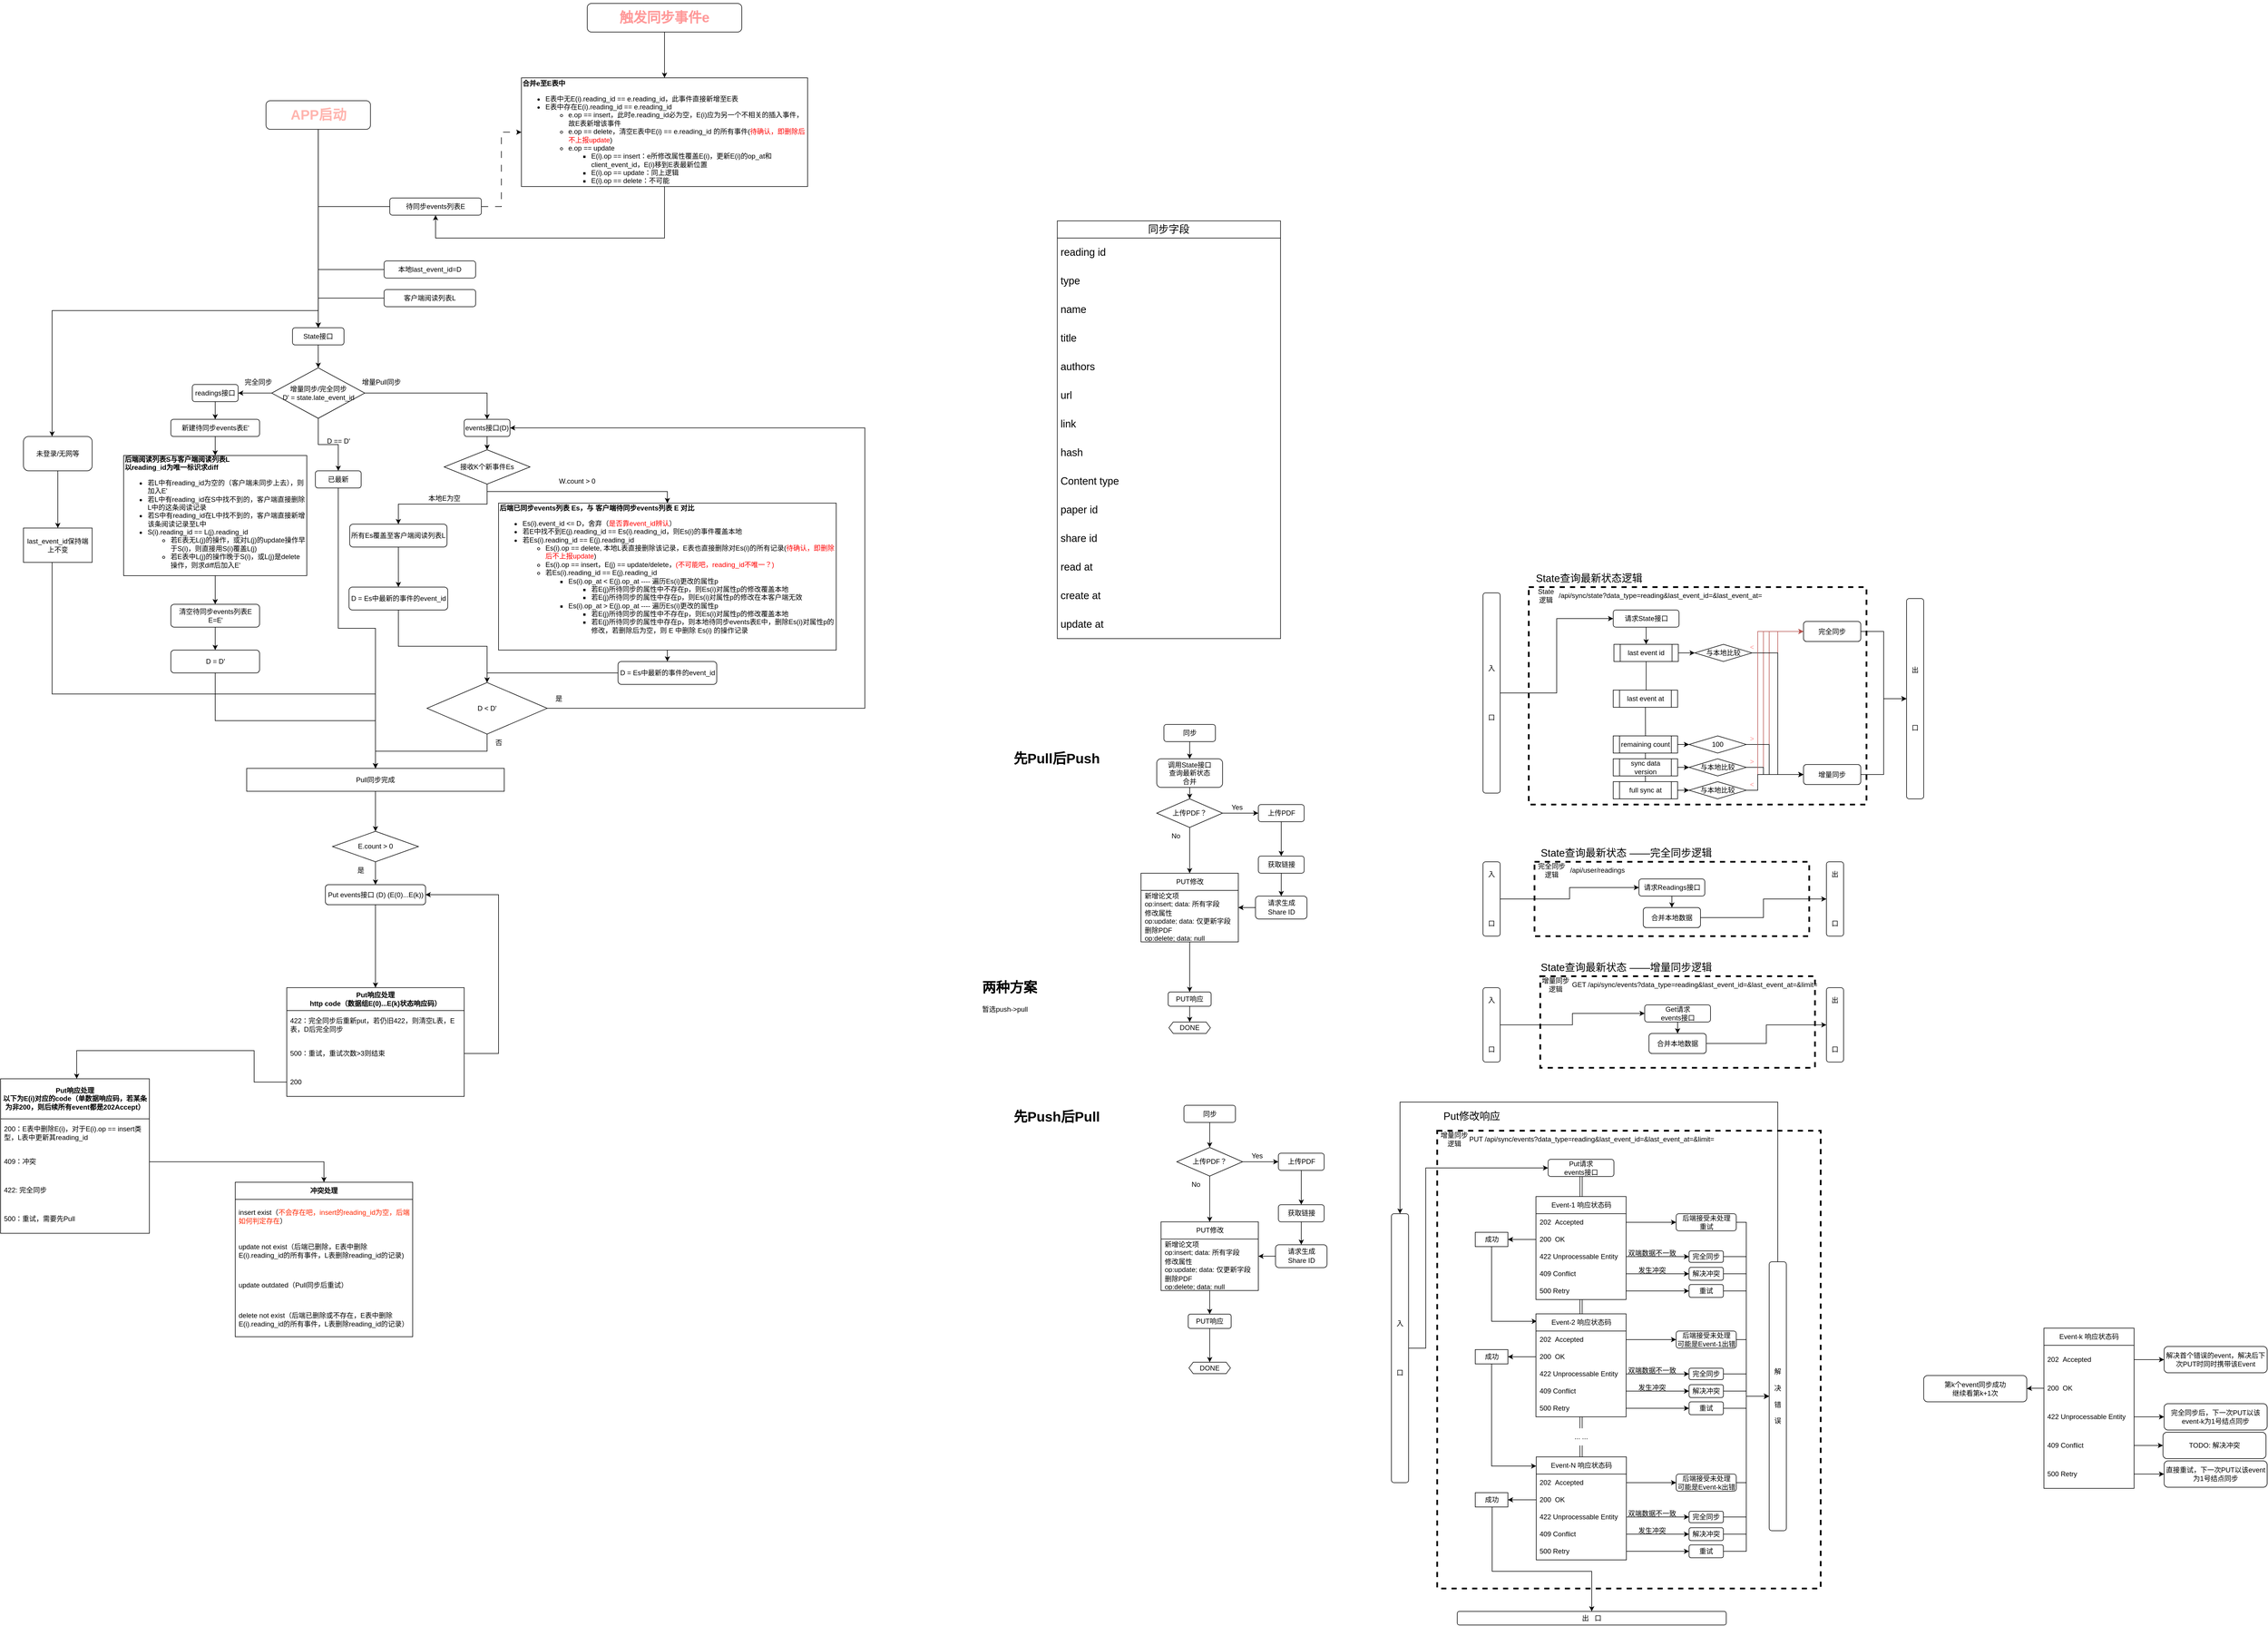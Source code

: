 <mxfile version="21.0.2" type="github">
  <diagram name="第 1 页" id="VFazVJUxJogGp5_EuSBo">
    <mxGraphModel dx="3994" dy="2113" grid="1" gridSize="10" guides="1" tooltips="1" connect="1" arrows="1" fold="1" page="1" pageScale="1" pageWidth="827" pageHeight="1169" background="none" math="0" shadow="0">
      <root>
        <mxCell id="0" />
        <mxCell id="1" parent="0" />
        <mxCell id="Jm2Hufen4dtFJxHupJbC-2" value="&lt;font style=&quot;font-size: 12px;&quot;&gt;同步&lt;/font&gt;" style="rounded=1;whiteSpace=wrap;html=1;" parent="1" vertex="1">
          <mxGeometry x="232.5" y="440" width="90" height="30" as="geometry" />
        </mxCell>
        <mxCell id="Jm2Hufen4dtFJxHupJbC-122" style="edgeStyle=orthogonalEdgeStyle;rounded=0;orthogonalLoop=1;jettySize=auto;html=1;" parent="1" source="Jm2Hufen4dtFJxHupJbC-3" target="Jm2Hufen4dtFJxHupJbC-119" edge="1">
          <mxGeometry relative="1" as="geometry" />
        </mxCell>
        <mxCell id="Jm2Hufen4dtFJxHupJbC-3" value="调用State接口&lt;br&gt;查询最新状态&lt;br&gt;合并" style="rounded=1;whiteSpace=wrap;html=1;" parent="1" vertex="1">
          <mxGeometry x="220" y="500" width="115" height="50" as="geometry" />
        </mxCell>
        <mxCell id="Jm2Hufen4dtFJxHupJbC-9" value="" style="endArrow=classic;html=1;rounded=0;exitX=0.5;exitY=1;exitDx=0;exitDy=0;entryX=0.5;entryY=0;entryDx=0;entryDy=0;" parent="1" source="Jm2Hufen4dtFJxHupJbC-2" target="Jm2Hufen4dtFJxHupJbC-3" edge="1">
          <mxGeometry width="50" height="50" relative="1" as="geometry">
            <mxPoint x="272.5" y="500" as="sourcePoint" />
            <mxPoint x="322.5" y="450" as="targetPoint" />
          </mxGeometry>
        </mxCell>
        <mxCell id="Jm2Hufen4dtFJxHupJbC-16" value="" style="rounded=0;whiteSpace=wrap;html=1;dashed=1;strokeWidth=3;strokeColor=default;fillColor=none;" parent="1" vertex="1">
          <mxGeometry x="870" y="200" width="590" height="380" as="geometry" />
        </mxCell>
        <mxCell id="Jm2Hufen4dtFJxHupJbC-17" value="State&lt;br&gt;逻辑" style="text;html=1;strokeColor=none;fillColor=none;align=center;verticalAlign=middle;whiteSpace=wrap;rounded=0;" parent="1" vertex="1">
          <mxGeometry x="870" y="200" width="60" height="30" as="geometry" />
        </mxCell>
        <mxCell id="Jm2Hufen4dtFJxHupJbC-25" style="edgeStyle=orthogonalEdgeStyle;rounded=0;orthogonalLoop=1;jettySize=auto;html=1;exitX=0.5;exitY=1;exitDx=0;exitDy=0;" parent="1" source="Jm2Hufen4dtFJxHupJbC-18" target="Jm2Hufen4dtFJxHupJbC-20" edge="1">
          <mxGeometry relative="1" as="geometry" />
        </mxCell>
        <mxCell id="Jm2Hufen4dtFJxHupJbC-18" value="请求State接口" style="rounded=1;whiteSpace=wrap;html=1;" parent="1" vertex="1">
          <mxGeometry x="1017.5" y="240" width="115" height="30" as="geometry" />
        </mxCell>
        <mxCell id="Jm2Hufen4dtFJxHupJbC-19" value="&lt;p style=&quot;text-align: start;&quot; data-pm-slice=&quot;1 1 []&quot;&gt;/api/sync/state?data_type=reading&amp;amp;last_event_id=&amp;amp;last_event_at=&lt;/p&gt;" style="text;html=1;strokeColor=none;fillColor=none;align=center;verticalAlign=middle;whiteSpace=wrap;rounded=0;" parent="1" vertex="1">
          <mxGeometry x="920" y="200" width="360" height="30" as="geometry" />
        </mxCell>
        <mxCell id="Jm2Hufen4dtFJxHupJbC-54" style="edgeStyle=orthogonalEdgeStyle;rounded=0;orthogonalLoop=1;jettySize=auto;html=1;exitX=1;exitY=0.5;exitDx=0;exitDy=0;" parent="1" source="Jm2Hufen4dtFJxHupJbC-20" target="Jm2Hufen4dtFJxHupJbC-53" edge="1">
          <mxGeometry relative="1" as="geometry" />
        </mxCell>
        <mxCell id="Jm2Hufen4dtFJxHupJbC-84" style="edgeStyle=orthogonalEdgeStyle;rounded=0;orthogonalLoop=1;jettySize=auto;html=1;entryX=0.511;entryY=0.667;entryDx=0;entryDy=0;entryPerimeter=0;" parent="1" source="Jm2Hufen4dtFJxHupJbC-20" target="Jm2Hufen4dtFJxHupJbC-21" edge="1">
          <mxGeometry relative="1" as="geometry" />
        </mxCell>
        <mxCell id="Jm2Hufen4dtFJxHupJbC-20" value="last event id" style="shape=process;whiteSpace=wrap;html=1;backgroundOutline=1;" parent="1" vertex="1">
          <mxGeometry x="1018.75" y="300" width="112.5" height="30" as="geometry" />
        </mxCell>
        <mxCell id="Jm2Hufen4dtFJxHupJbC-83" style="edgeStyle=orthogonalEdgeStyle;rounded=0;orthogonalLoop=1;jettySize=auto;html=1;exitX=0.5;exitY=1;exitDx=0;exitDy=0;entryX=0.502;entryY=0.667;entryDx=0;entryDy=0;entryPerimeter=0;" parent="1" source="Jm2Hufen4dtFJxHupJbC-21" target="Jm2Hufen4dtFJxHupJbC-22" edge="1">
          <mxGeometry relative="1" as="geometry" />
        </mxCell>
        <mxCell id="Jm2Hufen4dtFJxHupJbC-21" value="last event at" style="shape=process;whiteSpace=wrap;html=1;backgroundOutline=1;" parent="1" vertex="1">
          <mxGeometry x="1017.5" y="380" width="112.5" height="30" as="geometry" />
        </mxCell>
        <mxCell id="Jm2Hufen4dtFJxHupJbC-32" style="edgeStyle=orthogonalEdgeStyle;rounded=0;orthogonalLoop=1;jettySize=auto;html=1;exitX=0.5;exitY=1;exitDx=0;exitDy=0;" parent="1" source="Jm2Hufen4dtFJxHupJbC-22" target="Jm2Hufen4dtFJxHupJbC-23" edge="1">
          <mxGeometry relative="1" as="geometry" />
        </mxCell>
        <mxCell id="Jm2Hufen4dtFJxHupJbC-65" style="edgeStyle=orthogonalEdgeStyle;rounded=0;orthogonalLoop=1;jettySize=auto;html=1;" parent="1" source="Jm2Hufen4dtFJxHupJbC-22" target="Jm2Hufen4dtFJxHupJbC-38" edge="1">
          <mxGeometry relative="1" as="geometry" />
        </mxCell>
        <mxCell id="Jm2Hufen4dtFJxHupJbC-22" value="remaining count" style="shape=process;whiteSpace=wrap;html=1;backgroundOutline=1;" parent="1" vertex="1">
          <mxGeometry x="1017.5" y="460" width="112.5" height="30" as="geometry" />
        </mxCell>
        <mxCell id="Jm2Hufen4dtFJxHupJbC-33" style="edgeStyle=orthogonalEdgeStyle;rounded=0;orthogonalLoop=1;jettySize=auto;html=1;exitX=0.5;exitY=1;exitDx=0;exitDy=0;" parent="1" source="Jm2Hufen4dtFJxHupJbC-23" target="Jm2Hufen4dtFJxHupJbC-24" edge="1">
          <mxGeometry relative="1" as="geometry" />
        </mxCell>
        <mxCell id="Jm2Hufen4dtFJxHupJbC-69" style="edgeStyle=orthogonalEdgeStyle;rounded=0;orthogonalLoop=1;jettySize=auto;html=1;" parent="1" source="Jm2Hufen4dtFJxHupJbC-23" target="Jm2Hufen4dtFJxHupJbC-36" edge="1">
          <mxGeometry relative="1" as="geometry" />
        </mxCell>
        <mxCell id="Jm2Hufen4dtFJxHupJbC-23" value="sync data version" style="shape=process;whiteSpace=wrap;html=1;backgroundOutline=1;" parent="1" vertex="1">
          <mxGeometry x="1017.5" y="500" width="112.5" height="30" as="geometry" />
        </mxCell>
        <mxCell id="Jm2Hufen4dtFJxHupJbC-74" style="edgeStyle=orthogonalEdgeStyle;rounded=0;orthogonalLoop=1;jettySize=auto;html=1;exitX=1;exitY=0.5;exitDx=0;exitDy=0;entryX=0;entryY=0.5;entryDx=0;entryDy=0;" parent="1" source="Jm2Hufen4dtFJxHupJbC-24" target="Jm2Hufen4dtFJxHupJbC-72" edge="1">
          <mxGeometry relative="1" as="geometry" />
        </mxCell>
        <mxCell id="Jm2Hufen4dtFJxHupJbC-24" value="full sync at" style="shape=process;whiteSpace=wrap;html=1;backgroundOutline=1;" parent="1" vertex="1">
          <mxGeometry x="1017.5" y="540" width="112.5" height="30" as="geometry" />
        </mxCell>
        <mxCell id="Jm2Hufen4dtFJxHupJbC-70" style="edgeStyle=orthogonalEdgeStyle;rounded=0;orthogonalLoop=1;jettySize=auto;html=1;entryX=0;entryY=0.5;entryDx=0;entryDy=0;fillColor=#f8cecc;strokeColor=#b85450;" parent="1" source="Jm2Hufen4dtFJxHupJbC-36" target="Jm2Hufen4dtFJxHupJbC-58" edge="1">
          <mxGeometry relative="1" as="geometry">
            <Array as="points">
              <mxPoint x="1280" y="515" />
              <mxPoint x="1280" y="278" />
            </Array>
          </mxGeometry>
        </mxCell>
        <mxCell id="Jm2Hufen4dtFJxHupJbC-71" style="edgeStyle=orthogonalEdgeStyle;rounded=0;orthogonalLoop=1;jettySize=auto;html=1;exitX=1;exitY=0.5;exitDx=0;exitDy=0;entryX=0;entryY=0.5;entryDx=0;entryDy=0;" parent="1" source="Jm2Hufen4dtFJxHupJbC-36" target="Jm2Hufen4dtFJxHupJbC-59" edge="1">
          <mxGeometry relative="1" as="geometry">
            <Array as="points">
              <mxPoint x="1280" y="515" />
              <mxPoint x="1280" y="528" />
            </Array>
          </mxGeometry>
        </mxCell>
        <mxCell id="Jm2Hufen4dtFJxHupJbC-36" value="与本地比较" style="rhombus;whiteSpace=wrap;html=1;" parent="1" vertex="1">
          <mxGeometry x="1150" y="500" width="100" height="30" as="geometry" />
        </mxCell>
        <mxCell id="Jm2Hufen4dtFJxHupJbC-63" style="edgeStyle=orthogonalEdgeStyle;rounded=0;orthogonalLoop=1;jettySize=auto;html=1;entryX=0;entryY=0.5;entryDx=0;entryDy=0;fillColor=#f8cecc;strokeColor=#b85450;" parent="1" source="Jm2Hufen4dtFJxHupJbC-38" target="Jm2Hufen4dtFJxHupJbC-58" edge="1">
          <mxGeometry relative="1" as="geometry">
            <Array as="points">
              <mxPoint x="1290" y="475" />
              <mxPoint x="1290" y="278" />
            </Array>
          </mxGeometry>
        </mxCell>
        <mxCell id="Jm2Hufen4dtFJxHupJbC-64" style="edgeStyle=orthogonalEdgeStyle;rounded=0;orthogonalLoop=1;jettySize=auto;html=1;entryX=0;entryY=0.5;entryDx=0;entryDy=0;" parent="1" source="Jm2Hufen4dtFJxHupJbC-38" target="Jm2Hufen4dtFJxHupJbC-59" edge="1">
          <mxGeometry relative="1" as="geometry">
            <Array as="points">
              <mxPoint x="1290" y="475" />
              <mxPoint x="1290" y="528" />
            </Array>
          </mxGeometry>
        </mxCell>
        <mxCell id="Jm2Hufen4dtFJxHupJbC-38" value="100" style="rhombus;whiteSpace=wrap;html=1;" parent="1" vertex="1">
          <mxGeometry x="1150" y="460" width="100" height="30" as="geometry" />
        </mxCell>
        <mxCell id="Jm2Hufen4dtFJxHupJbC-60" style="edgeStyle=orthogonalEdgeStyle;rounded=0;orthogonalLoop=1;jettySize=auto;html=1;exitX=1;exitY=0.5;exitDx=0;exitDy=0;entryX=0;entryY=0.5;entryDx=0;entryDy=0;fillColor=#f8cecc;strokeColor=#b85450;" parent="1" source="Jm2Hufen4dtFJxHupJbC-53" target="Jm2Hufen4dtFJxHupJbC-58" edge="1">
          <mxGeometry relative="1" as="geometry" />
        </mxCell>
        <mxCell id="Jm2Hufen4dtFJxHupJbC-61" style="edgeStyle=orthogonalEdgeStyle;rounded=0;orthogonalLoop=1;jettySize=auto;html=1;entryX=0;entryY=0.5;entryDx=0;entryDy=0;" parent="1" source="Jm2Hufen4dtFJxHupJbC-53" target="Jm2Hufen4dtFJxHupJbC-59" edge="1">
          <mxGeometry relative="1" as="geometry" />
        </mxCell>
        <mxCell id="Jm2Hufen4dtFJxHupJbC-53" value="与本地比较" style="rhombus;whiteSpace=wrap;html=1;" parent="1" vertex="1">
          <mxGeometry x="1160" y="300" width="100" height="30" as="geometry" />
        </mxCell>
        <mxCell id="Jm2Hufen4dtFJxHupJbC-85" style="edgeStyle=orthogonalEdgeStyle;rounded=0;orthogonalLoop=1;jettySize=auto;html=1;" parent="1" source="Jm2Hufen4dtFJxHupJbC-58" target="Jm2Hufen4dtFJxHupJbC-88" edge="1">
          <mxGeometry relative="1" as="geometry">
            <mxPoint x="1530" y="277.5" as="targetPoint" />
          </mxGeometry>
        </mxCell>
        <mxCell id="Jm2Hufen4dtFJxHupJbC-58" value="完全同步" style="rounded=1;whiteSpace=wrap;html=1;" parent="1" vertex="1">
          <mxGeometry x="1350" y="260" width="100" height="35" as="geometry" />
        </mxCell>
        <mxCell id="Jm2Hufen4dtFJxHupJbC-86" style="edgeStyle=orthogonalEdgeStyle;rounded=0;orthogonalLoop=1;jettySize=auto;html=1;" parent="1" source="Jm2Hufen4dtFJxHupJbC-59" target="Jm2Hufen4dtFJxHupJbC-88" edge="1">
          <mxGeometry relative="1" as="geometry">
            <mxPoint x="1530" y="527.5" as="targetPoint" />
          </mxGeometry>
        </mxCell>
        <mxCell id="Jm2Hufen4dtFJxHupJbC-59" value="增量同步" style="rounded=1;whiteSpace=wrap;html=1;" parent="1" vertex="1">
          <mxGeometry x="1350" y="510" width="100" height="35" as="geometry" />
        </mxCell>
        <mxCell id="Jm2Hufen4dtFJxHupJbC-75" style="edgeStyle=orthogonalEdgeStyle;rounded=0;orthogonalLoop=1;jettySize=auto;html=1;exitX=1;exitY=0.5;exitDx=0;exitDy=0;entryX=0;entryY=0.5;entryDx=0;entryDy=0;fillColor=#f8cecc;strokeColor=#b85450;" parent="1" source="Jm2Hufen4dtFJxHupJbC-72" target="Jm2Hufen4dtFJxHupJbC-58" edge="1">
          <mxGeometry relative="1" as="geometry">
            <Array as="points">
              <mxPoint x="1270" y="555" />
              <mxPoint x="1270" y="278" />
            </Array>
          </mxGeometry>
        </mxCell>
        <mxCell id="Jm2Hufen4dtFJxHupJbC-76" style="edgeStyle=orthogonalEdgeStyle;rounded=0;orthogonalLoop=1;jettySize=auto;html=1;exitX=1;exitY=0.5;exitDx=0;exitDy=0;entryX=0;entryY=0.5;entryDx=0;entryDy=0;" parent="1" source="Jm2Hufen4dtFJxHupJbC-72" target="Jm2Hufen4dtFJxHupJbC-59" edge="1">
          <mxGeometry relative="1" as="geometry">
            <Array as="points">
              <mxPoint x="1270" y="555" />
              <mxPoint x="1270" y="528" />
            </Array>
          </mxGeometry>
        </mxCell>
        <mxCell id="Jm2Hufen4dtFJxHupJbC-72" value="与本地比较" style="rhombus;whiteSpace=wrap;html=1;" parent="1" vertex="1">
          <mxGeometry x="1150" y="540" width="100" height="30" as="geometry" />
        </mxCell>
        <mxCell id="Jm2Hufen4dtFJxHupJbC-77" value="&lt;font color=&quot;#ff9999&quot;&gt;&amp;lt;&lt;/font&gt;" style="text;html=1;strokeColor=none;fillColor=none;align=center;verticalAlign=middle;whiteSpace=wrap;rounded=0;" parent="1" vertex="1">
          <mxGeometry x="1230" y="530" width="60" height="30" as="geometry" />
        </mxCell>
        <mxCell id="Jm2Hufen4dtFJxHupJbC-80" value="&lt;font color=&quot;#ff9999&quot;&gt;&amp;gt;&lt;/font&gt;" style="text;html=1;strokeColor=none;fillColor=none;align=center;verticalAlign=middle;whiteSpace=wrap;rounded=0;" parent="1" vertex="1">
          <mxGeometry x="1230" y="490" width="60" height="30" as="geometry" />
        </mxCell>
        <mxCell id="Jm2Hufen4dtFJxHupJbC-81" value="&lt;font color=&quot;#ff9999&quot;&gt;&amp;gt;&lt;/font&gt;" style="text;html=1;strokeColor=none;fillColor=none;align=center;verticalAlign=middle;whiteSpace=wrap;rounded=0;" parent="1" vertex="1">
          <mxGeometry x="1230" y="450" width="60" height="30" as="geometry" />
        </mxCell>
        <mxCell id="Jm2Hufen4dtFJxHupJbC-82" value="&lt;font color=&quot;#ff9999&quot;&gt;&amp;lt;&lt;/font&gt;" style="text;html=1;strokeColor=none;fillColor=none;align=center;verticalAlign=middle;whiteSpace=wrap;rounded=0;" parent="1" vertex="1">
          <mxGeometry x="1230" y="290" width="60" height="30" as="geometry" />
        </mxCell>
        <mxCell id="Jm2Hufen4dtFJxHupJbC-88" value="出&lt;br&gt;&lt;br&gt;&lt;br&gt;&lt;br&gt;&lt;br&gt;&lt;br&gt;&lt;br&gt;口" style="rounded=1;whiteSpace=wrap;html=1;" parent="1" vertex="1">
          <mxGeometry x="1530" y="220" width="30" height="350" as="geometry" />
        </mxCell>
        <mxCell id="Jm2Hufen4dtFJxHupJbC-90" style="edgeStyle=orthogonalEdgeStyle;rounded=0;orthogonalLoop=1;jettySize=auto;html=1;entryX=0;entryY=0.5;entryDx=0;entryDy=0;" parent="1" source="Jm2Hufen4dtFJxHupJbC-89" target="Jm2Hufen4dtFJxHupJbC-18" edge="1">
          <mxGeometry relative="1" as="geometry" />
        </mxCell>
        <mxCell id="Jm2Hufen4dtFJxHupJbC-89" value="入&lt;br&gt;&lt;br&gt;&lt;br&gt;&lt;br&gt;&lt;br&gt;&lt;br&gt;口" style="rounded=1;whiteSpace=wrap;html=1;" parent="1" vertex="1">
          <mxGeometry x="790" y="210" width="30" height="350" as="geometry" />
        </mxCell>
        <mxCell id="Jm2Hufen4dtFJxHupJbC-93" value="" style="rounded=0;whiteSpace=wrap;html=1;dashed=1;strokeWidth=3;strokeColor=default;fillColor=none;" parent="1" vertex="1">
          <mxGeometry x="880" y="680" width="480" height="130" as="geometry" />
        </mxCell>
        <mxCell id="Jm2Hufen4dtFJxHupJbC-94" value="完全同步&lt;br&gt;逻辑" style="text;html=1;strokeColor=none;fillColor=none;align=center;verticalAlign=middle;whiteSpace=wrap;rounded=0;" parent="1" vertex="1">
          <mxGeometry x="880" y="680" width="60" height="30" as="geometry" />
        </mxCell>
        <mxCell id="Jm2Hufen4dtFJxHupJbC-95" value="&lt;p style=&quot;text-align: start;&quot; data-pm-slice=&quot;1 1 []&quot;&gt;/api/user/readings&lt;/p&gt;" style="text;html=1;strokeColor=none;fillColor=none;align=center;verticalAlign=middle;whiteSpace=wrap;rounded=0;" parent="1" vertex="1">
          <mxGeometry x="930" y="680" width="120" height="30" as="geometry" />
        </mxCell>
        <mxCell id="Jm2Hufen4dtFJxHupJbC-96" value="" style="rounded=0;whiteSpace=wrap;html=1;dashed=1;strokeWidth=3;strokeColor=default;fillColor=none;" parent="1" vertex="1">
          <mxGeometry x="890" y="880" width="480" height="160" as="geometry" />
        </mxCell>
        <mxCell id="Jm2Hufen4dtFJxHupJbC-97" value="增量同步&lt;br&gt;逻辑" style="text;html=1;strokeColor=none;fillColor=none;align=center;verticalAlign=middle;whiteSpace=wrap;rounded=0;" parent="1" vertex="1">
          <mxGeometry x="887" y="880" width="60" height="30" as="geometry" />
        </mxCell>
        <mxCell id="Jm2Hufen4dtFJxHupJbC-98" value="&lt;p style=&quot;text-align: start;&quot; data-pm-slice=&quot;1 1 []&quot;&gt;GET /api/sync/events?data_type=reading&amp;amp;last_event_id=&amp;amp;last_event_at=&amp;amp;limit=&lt;/p&gt;" style="text;html=1;strokeColor=none;fillColor=none;align=center;verticalAlign=middle;whiteSpace=wrap;rounded=0;" parent="1" vertex="1">
          <mxGeometry x="930" y="880" width="460" height="30" as="geometry" />
        </mxCell>
        <mxCell id="Jm2Hufen4dtFJxHupJbC-104" style="edgeStyle=orthogonalEdgeStyle;rounded=0;orthogonalLoop=1;jettySize=auto;html=1;exitX=0.5;exitY=1;exitDx=0;exitDy=0;" parent="1" source="Jm2Hufen4dtFJxHupJbC-100" target="Jm2Hufen4dtFJxHupJbC-103" edge="1">
          <mxGeometry relative="1" as="geometry" />
        </mxCell>
        <mxCell id="Jm2Hufen4dtFJxHupJbC-100" value="请求Readings接口" style="rounded=1;whiteSpace=wrap;html=1;" parent="1" vertex="1">
          <mxGeometry x="1062.5" y="710" width="115" height="30" as="geometry" />
        </mxCell>
        <mxCell id="Jm2Hufen4dtFJxHupJbC-101" style="edgeStyle=orthogonalEdgeStyle;rounded=0;orthogonalLoop=1;jettySize=auto;html=1;entryX=0;entryY=0.5;entryDx=0;entryDy=0;" parent="1" source="Jm2Hufen4dtFJxHupJbC-102" target="Jm2Hufen4dtFJxHupJbC-100" edge="1">
          <mxGeometry relative="1" as="geometry" />
        </mxCell>
        <mxCell id="Jm2Hufen4dtFJxHupJbC-102" value="入&lt;br&gt;&lt;br&gt;&lt;br&gt;&lt;br&gt;&lt;br&gt;&lt;br&gt;口" style="rounded=1;whiteSpace=wrap;html=1;" parent="1" vertex="1">
          <mxGeometry x="790" y="680" width="30" height="130" as="geometry" />
        </mxCell>
        <mxCell id="Jm2Hufen4dtFJxHupJbC-107" style="edgeStyle=orthogonalEdgeStyle;rounded=0;orthogonalLoop=1;jettySize=auto;html=1;entryX=0;entryY=0.5;entryDx=0;entryDy=0;" parent="1" source="Jm2Hufen4dtFJxHupJbC-103" target="Jm2Hufen4dtFJxHupJbC-106" edge="1">
          <mxGeometry relative="1" as="geometry" />
        </mxCell>
        <mxCell id="Jm2Hufen4dtFJxHupJbC-103" value="合并本地数据" style="rounded=1;whiteSpace=wrap;html=1;" parent="1" vertex="1">
          <mxGeometry x="1070" y="760" width="100" height="35" as="geometry" />
        </mxCell>
        <mxCell id="Jm2Hufen4dtFJxHupJbC-106" value="出&lt;br&gt;&lt;br&gt;&lt;br&gt;&lt;br&gt;&lt;br&gt;&lt;br&gt;口" style="rounded=1;whiteSpace=wrap;html=1;" parent="1" vertex="1">
          <mxGeometry x="1390" y="680" width="30" height="130" as="geometry" />
        </mxCell>
        <mxCell id="Jm2Hufen4dtFJxHupJbC-109" style="edgeStyle=orthogonalEdgeStyle;rounded=0;orthogonalLoop=1;jettySize=auto;html=1;exitX=0.5;exitY=1;exitDx=0;exitDy=0;" parent="1" source="Jm2Hufen4dtFJxHupJbC-110" target="Jm2Hufen4dtFJxHupJbC-114" edge="1">
          <mxGeometry relative="1" as="geometry" />
        </mxCell>
        <mxCell id="Jm2Hufen4dtFJxHupJbC-110" value="Get请求&lt;br&gt;events接口" style="rounded=1;whiteSpace=wrap;html=1;" parent="1" vertex="1">
          <mxGeometry x="1072.5" y="930" width="115" height="30" as="geometry" />
        </mxCell>
        <mxCell id="Jm2Hufen4dtFJxHupJbC-111" style="edgeStyle=orthogonalEdgeStyle;rounded=0;orthogonalLoop=1;jettySize=auto;html=1;entryX=0;entryY=0.5;entryDx=0;entryDy=0;" parent="1" source="Jm2Hufen4dtFJxHupJbC-112" target="Jm2Hufen4dtFJxHupJbC-110" edge="1">
          <mxGeometry relative="1" as="geometry" />
        </mxCell>
        <mxCell id="Jm2Hufen4dtFJxHupJbC-112" value="入&lt;br&gt;&lt;br&gt;&lt;br&gt;&lt;br&gt;&lt;br&gt;&lt;br&gt;口" style="rounded=1;whiteSpace=wrap;html=1;" parent="1" vertex="1">
          <mxGeometry x="790" y="900" width="30" height="130" as="geometry" />
        </mxCell>
        <mxCell id="Jm2Hufen4dtFJxHupJbC-113" style="edgeStyle=orthogonalEdgeStyle;rounded=0;orthogonalLoop=1;jettySize=auto;html=1;entryX=0;entryY=0.5;entryDx=0;entryDy=0;" parent="1" source="Jm2Hufen4dtFJxHupJbC-114" target="Jm2Hufen4dtFJxHupJbC-115" edge="1">
          <mxGeometry relative="1" as="geometry" />
        </mxCell>
        <mxCell id="Jm2Hufen4dtFJxHupJbC-114" value="合并本地数据" style="rounded=1;whiteSpace=wrap;html=1;" parent="1" vertex="1">
          <mxGeometry x="1080" y="980" width="100" height="35" as="geometry" />
        </mxCell>
        <mxCell id="Jm2Hufen4dtFJxHupJbC-115" value="出&lt;br&gt;&lt;br&gt;&lt;br&gt;&lt;br&gt;&lt;br&gt;&lt;br&gt;口" style="rounded=1;whiteSpace=wrap;html=1;" parent="1" vertex="1">
          <mxGeometry x="1390" y="900" width="30" height="130" as="geometry" />
        </mxCell>
        <mxCell id="Jm2Hufen4dtFJxHupJbC-123" style="edgeStyle=orthogonalEdgeStyle;rounded=0;orthogonalLoop=1;jettySize=auto;html=1;entryX=0.5;entryY=0;entryDx=0;entryDy=0;" parent="1" source="Jm2Hufen4dtFJxHupJbC-119" target="XDoq-C1qo8DsWmTua-bT-7" edge="1">
          <mxGeometry relative="1" as="geometry">
            <mxPoint x="277.5" y="755" as="targetPoint" />
          </mxGeometry>
        </mxCell>
        <mxCell id="Jm2Hufen4dtFJxHupJbC-129" style="edgeStyle=orthogonalEdgeStyle;rounded=0;orthogonalLoop=1;jettySize=auto;html=1;entryX=0;entryY=0.5;entryDx=0;entryDy=0;" parent="1" source="Jm2Hufen4dtFJxHupJbC-119" target="Jm2Hufen4dtFJxHupJbC-124" edge="1">
          <mxGeometry relative="1" as="geometry" />
        </mxCell>
        <mxCell id="Jm2Hufen4dtFJxHupJbC-119" value="上传PDF？" style="rhombus;whiteSpace=wrap;html=1;" parent="1" vertex="1">
          <mxGeometry x="220" y="570" width="115" height="50" as="geometry" />
        </mxCell>
        <mxCell id="Jm2Hufen4dtFJxHupJbC-127" style="edgeStyle=orthogonalEdgeStyle;rounded=0;orthogonalLoop=1;jettySize=auto;html=1;" parent="1" source="Jm2Hufen4dtFJxHupJbC-124" target="Jm2Hufen4dtFJxHupJbC-125" edge="1">
          <mxGeometry relative="1" as="geometry" />
        </mxCell>
        <mxCell id="Jm2Hufen4dtFJxHupJbC-124" value="&lt;p style=&quot;line-height: 30%;&quot; data-pm-slice=&quot;1 1 []&quot;&gt;上传PDF&lt;/p&gt;" style="rounded=1;whiteSpace=wrap;html=1;align=center;" parent="1" vertex="1">
          <mxGeometry x="397.5" y="580" width="80" height="30" as="geometry" />
        </mxCell>
        <mxCell id="Jm2Hufen4dtFJxHupJbC-128" style="edgeStyle=orthogonalEdgeStyle;rounded=0;orthogonalLoop=1;jettySize=auto;html=1;exitX=0.5;exitY=1;exitDx=0;exitDy=0;" parent="1" source="Jm2Hufen4dtFJxHupJbC-125" target="Jm2Hufen4dtFJxHupJbC-126" edge="1">
          <mxGeometry relative="1" as="geometry" />
        </mxCell>
        <mxCell id="Jm2Hufen4dtFJxHupJbC-125" value="&lt;p style=&quot;line-height: 30%;&quot; data-pm-slice=&quot;1 1 []&quot;&gt;获取链接&lt;/p&gt;" style="rounded=1;whiteSpace=wrap;html=1;align=center;" parent="1" vertex="1">
          <mxGeometry x="397.5" y="670" width="80" height="30" as="geometry" />
        </mxCell>
        <mxCell id="Jm2Hufen4dtFJxHupJbC-130" style="edgeStyle=orthogonalEdgeStyle;rounded=0;orthogonalLoop=1;jettySize=auto;html=1;" parent="1" source="Jm2Hufen4dtFJxHupJbC-126" target="XDoq-C1qo8DsWmTua-bT-7" edge="1">
          <mxGeometry relative="1" as="geometry">
            <mxPoint x="347.5" y="775" as="targetPoint" />
          </mxGeometry>
        </mxCell>
        <mxCell id="Jm2Hufen4dtFJxHupJbC-126" value="&lt;p style=&quot;line-height: 30%;&quot; data-pm-slice=&quot;1 1 []&quot;&gt;请求生成&lt;/p&gt;&lt;p style=&quot;line-height: 30%;&quot; data-pm-slice=&quot;1 1 []&quot;&gt;Share ID&lt;/p&gt;" style="rounded=1;whiteSpace=wrap;html=1;align=center;" parent="1" vertex="1">
          <mxGeometry x="392.5" y="740" width="90" height="40" as="geometry" />
        </mxCell>
        <mxCell id="Jm2Hufen4dtFJxHupJbC-131" value="Yes" style="text;html=1;align=center;verticalAlign=middle;resizable=0;points=[];autosize=1;strokeColor=none;fillColor=none;" parent="1" vertex="1">
          <mxGeometry x="340" y="570" width="40" height="30" as="geometry" />
        </mxCell>
        <mxCell id="Jm2Hufen4dtFJxHupJbC-132" value="No" style="text;html=1;align=center;verticalAlign=middle;resizable=0;points=[];autosize=1;strokeColor=none;fillColor=none;" parent="1" vertex="1">
          <mxGeometry x="232.5" y="620" width="40" height="30" as="geometry" />
        </mxCell>
        <mxCell id="Jm2Hufen4dtFJxHupJbC-133" value="&lt;font style=&quot;font-size: 18px;&quot;&gt;State查询最新状态逻辑&lt;/font&gt;" style="text;html=1;align=center;verticalAlign=middle;resizable=0;points=[];autosize=1;strokeColor=none;fillColor=none;" parent="1" vertex="1">
          <mxGeometry x="870" y="170" width="210" height="30" as="geometry" />
        </mxCell>
        <mxCell id="Jm2Hufen4dtFJxHupJbC-134" value="&lt;font style=&quot;font-size: 18px;&quot;&gt;State查询最新状态 ——完全同步逻辑&lt;/font&gt;" style="text;html=1;align=center;verticalAlign=middle;resizable=0;points=[];autosize=1;strokeColor=none;fillColor=none;" parent="1" vertex="1">
          <mxGeometry x="880" y="650" width="320" height="30" as="geometry" />
        </mxCell>
        <mxCell id="Jm2Hufen4dtFJxHupJbC-135" value="&lt;font style=&quot;font-size: 18px;&quot;&gt;State查询最新状态 ——增量同步逻辑&lt;/font&gt;" style="text;html=1;align=center;verticalAlign=middle;resizable=0;points=[];autosize=1;strokeColor=none;fillColor=none;" parent="1" vertex="1">
          <mxGeometry x="880" y="850" width="320" height="30" as="geometry" />
        </mxCell>
        <mxCell id="Jm2Hufen4dtFJxHupJbC-136" value="" style="rounded=0;whiteSpace=wrap;html=1;dashed=1;strokeWidth=3;strokeColor=default;fillColor=none;" parent="1" vertex="1">
          <mxGeometry x="710" y="1150" width="670" height="800" as="geometry" />
        </mxCell>
        <mxCell id="Jm2Hufen4dtFJxHupJbC-137" value="增量同步&lt;br&gt;逻辑" style="text;html=1;strokeColor=none;fillColor=none;align=center;verticalAlign=middle;whiteSpace=wrap;rounded=0;" parent="1" vertex="1">
          <mxGeometry x="710" y="1150" width="60" height="30" as="geometry" />
        </mxCell>
        <mxCell id="Jm2Hufen4dtFJxHupJbC-138" value="&lt;p style=&quot;text-align: start;&quot; data-pm-slice=&quot;1 1 []&quot;&gt;PUT /api/sync/events?data_type=reading&amp;amp;last_event_id=&amp;amp;last_event_at=&amp;amp;limit=&lt;/p&gt;" style="text;html=1;strokeColor=none;fillColor=none;align=center;verticalAlign=middle;whiteSpace=wrap;rounded=0;" parent="1" vertex="1">
          <mxGeometry x="760" y="1150" width="440" height="30" as="geometry" />
        </mxCell>
        <mxCell id="Jm2Hufen4dtFJxHupJbC-157" style="edgeStyle=orthogonalEdgeStyle;rounded=0;orthogonalLoop=1;jettySize=auto;html=1;shape=link;" parent="1" source="Jm2Hufen4dtFJxHupJbC-140" target="Jm2Hufen4dtFJxHupJbC-149" edge="1">
          <mxGeometry relative="1" as="geometry" />
        </mxCell>
        <mxCell id="Jm2Hufen4dtFJxHupJbC-140" value="Put请求&lt;br&gt;events接口" style="rounded=1;whiteSpace=wrap;html=1;" parent="1" vertex="1">
          <mxGeometry x="903.75" y="1200" width="115" height="30" as="geometry" />
        </mxCell>
        <mxCell id="Jm2Hufen4dtFJxHupJbC-278" style="edgeStyle=orthogonalEdgeStyle;rounded=0;orthogonalLoop=1;jettySize=auto;html=1;entryX=0;entryY=0.5;entryDx=0;entryDy=0;" parent="1" source="Jm2Hufen4dtFJxHupJbC-142" target="Jm2Hufen4dtFJxHupJbC-140" edge="1">
          <mxGeometry relative="1" as="geometry">
            <Array as="points">
              <mxPoint x="690" y="1530" />
              <mxPoint x="690" y="1215" />
            </Array>
          </mxGeometry>
        </mxCell>
        <mxCell id="Jm2Hufen4dtFJxHupJbC-142" value="入&lt;br&gt;&lt;br&gt;&lt;br&gt;&lt;br&gt;&lt;br&gt;&lt;br&gt;口" style="rounded=1;whiteSpace=wrap;html=1;" parent="1" vertex="1">
          <mxGeometry x="630" y="1295" width="30" height="470" as="geometry" />
        </mxCell>
        <mxCell id="Jm2Hufen4dtFJxHupJbC-146" value="&lt;font style=&quot;font-size: 18px;&quot;&gt;Put修改响应&lt;/font&gt;" style="text;html=1;align=center;verticalAlign=middle;resizable=0;points=[];autosize=1;strokeColor=none;fillColor=none;" parent="1" vertex="1">
          <mxGeometry x="710" y="1110" width="120" height="30" as="geometry" />
        </mxCell>
        <mxCell id="Jm2Hufen4dtFJxHupJbC-213" style="edgeStyle=orthogonalEdgeStyle;rounded=0;orthogonalLoop=1;jettySize=auto;html=1;shape=link;" parent="1" source="Jm2Hufen4dtFJxHupJbC-149" target="Jm2Hufen4dtFJxHupJbC-199" edge="1">
          <mxGeometry relative="1" as="geometry" />
        </mxCell>
        <mxCell id="Jm2Hufen4dtFJxHupJbC-149" value="Event-1 响应状态码" style="swimlane;fontStyle=0;childLayout=stackLayout;horizontal=1;startSize=30;horizontalStack=0;resizeParent=1;resizeParentMax=0;resizeLast=0;collapsible=1;marginBottom=0;whiteSpace=wrap;html=1;" parent="1" vertex="1">
          <mxGeometry x="882.5" y="1265" width="157.5" height="180" as="geometry">
            <mxRectangle x="890" y="1400" width="100" height="30" as="alternateBounds" />
          </mxGeometry>
        </mxCell>
        <mxCell id="Jm2Hufen4dtFJxHupJbC-150" value="202 &amp;nbsp;Accepted&lt;br&gt;" style="text;strokeColor=none;fillColor=none;align=left;verticalAlign=middle;spacingLeft=4;spacingRight=4;overflow=hidden;points=[[0,0.5],[1,0.5]];portConstraint=eastwest;rotatable=0;whiteSpace=wrap;html=1;" parent="Jm2Hufen4dtFJxHupJbC-149" vertex="1">
          <mxGeometry y="30" width="157.5" height="30" as="geometry" />
        </mxCell>
        <mxCell id="Jm2Hufen4dtFJxHupJbC-151" value="200 &amp;nbsp;OK" style="text;strokeColor=none;fillColor=none;align=left;verticalAlign=middle;spacingLeft=4;spacingRight=4;overflow=hidden;points=[[0,0.5],[1,0.5]];portConstraint=eastwest;rotatable=0;whiteSpace=wrap;html=1;" parent="Jm2Hufen4dtFJxHupJbC-149" vertex="1">
          <mxGeometry y="60" width="157.5" height="30" as="geometry" />
        </mxCell>
        <mxCell id="Jm2Hufen4dtFJxHupJbC-155" value="422 Unprocessable Entity" style="text;strokeColor=none;fillColor=none;align=left;verticalAlign=middle;spacingLeft=4;spacingRight=4;overflow=hidden;points=[[0,0.5],[1,0.5]];portConstraint=eastwest;rotatable=0;whiteSpace=wrap;html=1;" parent="Jm2Hufen4dtFJxHupJbC-149" vertex="1">
          <mxGeometry y="90" width="157.5" height="30" as="geometry" />
        </mxCell>
        <mxCell id="Jm2Hufen4dtFJxHupJbC-152" value="409 Conflict" style="text;strokeColor=none;fillColor=none;align=left;verticalAlign=middle;spacingLeft=4;spacingRight=4;overflow=hidden;points=[[0,0.5],[1,0.5]];portConstraint=eastwest;rotatable=0;whiteSpace=wrap;html=1;" parent="Jm2Hufen4dtFJxHupJbC-149" vertex="1">
          <mxGeometry y="120" width="157.5" height="30" as="geometry" />
        </mxCell>
        <mxCell id="Jm2Hufen4dtFJxHupJbC-154" value="500 Retry" style="text;strokeColor=none;fillColor=none;align=left;verticalAlign=middle;spacingLeft=4;spacingRight=4;overflow=hidden;points=[[0,0.5],[1,0.5]];portConstraint=eastwest;rotatable=0;whiteSpace=wrap;html=1;" parent="Jm2Hufen4dtFJxHupJbC-149" vertex="1">
          <mxGeometry y="150" width="157.5" height="30" as="geometry" />
        </mxCell>
        <mxCell id="Jm2Hufen4dtFJxHupJbC-214" style="edgeStyle=orthogonalEdgeStyle;rounded=0;orthogonalLoop=1;jettySize=auto;html=1;exitX=0.5;exitY=1;exitDx=0;exitDy=0;entryX=0.01;entryY=0.072;entryDx=0;entryDy=0;entryPerimeter=0;" parent="1" source="Jm2Hufen4dtFJxHupJbC-179" target="Jm2Hufen4dtFJxHupJbC-199" edge="1">
          <mxGeometry relative="1" as="geometry">
            <Array as="points">
              <mxPoint x="805" y="1483" />
            </Array>
          </mxGeometry>
        </mxCell>
        <mxCell id="Jm2Hufen4dtFJxHupJbC-179" value="成功" style="rounded=0;whiteSpace=wrap;html=1;" parent="1" vertex="1">
          <mxGeometry x="776.5" y="1327.5" width="57" height="25" as="geometry" />
        </mxCell>
        <mxCell id="Jm2Hufen4dtFJxHupJbC-275" style="edgeStyle=orthogonalEdgeStyle;rounded=0;orthogonalLoop=1;jettySize=auto;html=1;exitX=1;exitY=0.5;exitDx=0;exitDy=0;entryX=0;entryY=0.5;entryDx=0;entryDy=0;" parent="1" source="Jm2Hufen4dtFJxHupJbC-182" target="Jm2Hufen4dtFJxHupJbC-262" edge="1">
          <mxGeometry relative="1" as="geometry" />
        </mxCell>
        <mxCell id="Jm2Hufen4dtFJxHupJbC-182" value="完全同步" style="rounded=1;whiteSpace=wrap;html=1;" parent="1" vertex="1">
          <mxGeometry x="1150" y="1360" width="60" height="20" as="geometry" />
        </mxCell>
        <mxCell id="Jm2Hufen4dtFJxHupJbC-183" style="edgeStyle=orthogonalEdgeStyle;rounded=0;orthogonalLoop=1;jettySize=auto;html=1;exitX=1;exitY=0.5;exitDx=0;exitDy=0;" parent="1" source="Jm2Hufen4dtFJxHupJbC-155" target="Jm2Hufen4dtFJxHupJbC-182" edge="1">
          <mxGeometry relative="1" as="geometry" />
        </mxCell>
        <mxCell id="Jm2Hufen4dtFJxHupJbC-184" value="双端数据不一致" style="text;html=1;align=center;verticalAlign=middle;resizable=0;points=[];autosize=1;strokeColor=none;fillColor=none;" parent="1" vertex="1">
          <mxGeometry x="1030" y="1349" width="110" height="30" as="geometry" />
        </mxCell>
        <mxCell id="Jm2Hufen4dtFJxHupJbC-267" style="edgeStyle=orthogonalEdgeStyle;rounded=0;orthogonalLoop=1;jettySize=auto;html=1;exitX=1;exitY=0.5;exitDx=0;exitDy=0;entryX=0;entryY=0.5;entryDx=0;entryDy=0;" parent="1" source="Jm2Hufen4dtFJxHupJbC-186" target="Jm2Hufen4dtFJxHupJbC-262" edge="1">
          <mxGeometry relative="1" as="geometry" />
        </mxCell>
        <mxCell id="Jm2Hufen4dtFJxHupJbC-186" value="重试" style="rounded=1;whiteSpace=wrap;html=1;" parent="1" vertex="1">
          <mxGeometry x="1150" y="1418.75" width="60" height="22.5" as="geometry" />
        </mxCell>
        <mxCell id="Jm2Hufen4dtFJxHupJbC-187" style="edgeStyle=orthogonalEdgeStyle;rounded=0;orthogonalLoop=1;jettySize=auto;html=1;exitX=1;exitY=0.5;exitDx=0;exitDy=0;" parent="1" source="Jm2Hufen4dtFJxHupJbC-154" target="Jm2Hufen4dtFJxHupJbC-186" edge="1">
          <mxGeometry relative="1" as="geometry" />
        </mxCell>
        <mxCell id="Jm2Hufen4dtFJxHupJbC-197" style="edgeStyle=orthogonalEdgeStyle;rounded=0;orthogonalLoop=1;jettySize=auto;html=1;exitX=0;exitY=0.5;exitDx=0;exitDy=0;" parent="1" source="Jm2Hufen4dtFJxHupJbC-151" target="Jm2Hufen4dtFJxHupJbC-179" edge="1">
          <mxGeometry relative="1" as="geometry" />
        </mxCell>
        <mxCell id="Jm2Hufen4dtFJxHupJbC-233" style="edgeStyle=orthogonalEdgeStyle;rounded=0;orthogonalLoop=1;jettySize=auto;html=1;shape=link;" parent="1" source="Jm2Hufen4dtFJxHupJbC-199" target="Jm2Hufen4dtFJxHupJbC-230" edge="1">
          <mxGeometry relative="1" as="geometry" />
        </mxCell>
        <mxCell id="Jm2Hufen4dtFJxHupJbC-199" value="Event-2 响应状态码" style="swimlane;fontStyle=0;childLayout=stackLayout;horizontal=1;startSize=30;horizontalStack=0;resizeParent=1;resizeParentMax=0;resizeLast=0;collapsible=1;marginBottom=0;whiteSpace=wrap;html=1;" parent="1" vertex="1">
          <mxGeometry x="882.5" y="1470" width="157.5" height="180" as="geometry">
            <mxRectangle x="890" y="1400" width="100" height="30" as="alternateBounds" />
          </mxGeometry>
        </mxCell>
        <mxCell id="Jm2Hufen4dtFJxHupJbC-200" value="202 &amp;nbsp;Accepted&lt;br&gt;" style="text;strokeColor=none;fillColor=none;align=left;verticalAlign=middle;spacingLeft=4;spacingRight=4;overflow=hidden;points=[[0,0.5],[1,0.5]];portConstraint=eastwest;rotatable=0;whiteSpace=wrap;html=1;" parent="Jm2Hufen4dtFJxHupJbC-199" vertex="1">
          <mxGeometry y="30" width="157.5" height="30" as="geometry" />
        </mxCell>
        <mxCell id="Jm2Hufen4dtFJxHupJbC-201" value="200 &amp;nbsp;OK" style="text;strokeColor=none;fillColor=none;align=left;verticalAlign=middle;spacingLeft=4;spacingRight=4;overflow=hidden;points=[[0,0.5],[1,0.5]];portConstraint=eastwest;rotatable=0;whiteSpace=wrap;html=1;" parent="Jm2Hufen4dtFJxHupJbC-199" vertex="1">
          <mxGeometry y="60" width="157.5" height="30" as="geometry" />
        </mxCell>
        <mxCell id="Jm2Hufen4dtFJxHupJbC-202" value="422 Unprocessable Entity" style="text;strokeColor=none;fillColor=none;align=left;verticalAlign=middle;spacingLeft=4;spacingRight=4;overflow=hidden;points=[[0,0.5],[1,0.5]];portConstraint=eastwest;rotatable=0;whiteSpace=wrap;html=1;" parent="Jm2Hufen4dtFJxHupJbC-199" vertex="1">
          <mxGeometry y="90" width="157.5" height="30" as="geometry" />
        </mxCell>
        <mxCell id="Jm2Hufen4dtFJxHupJbC-203" value="409 Conflict" style="text;strokeColor=none;fillColor=none;align=left;verticalAlign=middle;spacingLeft=4;spacingRight=4;overflow=hidden;points=[[0,0.5],[1,0.5]];portConstraint=eastwest;rotatable=0;whiteSpace=wrap;html=1;" parent="Jm2Hufen4dtFJxHupJbC-199" vertex="1">
          <mxGeometry y="120" width="157.5" height="30" as="geometry" />
        </mxCell>
        <mxCell id="Jm2Hufen4dtFJxHupJbC-204" value="500 Retry" style="text;strokeColor=none;fillColor=none;align=left;verticalAlign=middle;spacingLeft=4;spacingRight=4;overflow=hidden;points=[[0,0.5],[1,0.5]];portConstraint=eastwest;rotatable=0;whiteSpace=wrap;html=1;" parent="Jm2Hufen4dtFJxHupJbC-199" vertex="1">
          <mxGeometry y="150" width="157.5" height="30" as="geometry" />
        </mxCell>
        <mxCell id="Jm2Hufen4dtFJxHupJbC-235" style="edgeStyle=orthogonalEdgeStyle;rounded=0;orthogonalLoop=1;jettySize=auto;html=1;exitX=0.5;exitY=1;exitDx=0;exitDy=0;" parent="1" source="Jm2Hufen4dtFJxHupJbC-205" target="Jm2Hufen4dtFJxHupJbC-215" edge="1">
          <mxGeometry relative="1" as="geometry">
            <Array as="points">
              <mxPoint x="805" y="1736" />
            </Array>
          </mxGeometry>
        </mxCell>
        <mxCell id="Jm2Hufen4dtFJxHupJbC-205" value="成功" style="rounded=0;whiteSpace=wrap;html=1;" parent="1" vertex="1">
          <mxGeometry x="776.5" y="1532.5" width="57" height="25" as="geometry" />
        </mxCell>
        <mxCell id="Jm2Hufen4dtFJxHupJbC-212" style="edgeStyle=orthogonalEdgeStyle;rounded=0;orthogonalLoop=1;jettySize=auto;html=1;exitX=0;exitY=0.5;exitDx=0;exitDy=0;" parent="1" source="Jm2Hufen4dtFJxHupJbC-201" target="Jm2Hufen4dtFJxHupJbC-205" edge="1">
          <mxGeometry relative="1" as="geometry" />
        </mxCell>
        <mxCell id="Jm2Hufen4dtFJxHupJbC-215" value="Event-N 响应状态码" style="swimlane;fontStyle=0;childLayout=stackLayout;horizontal=1;startSize=30;horizontalStack=0;resizeParent=1;resizeParentMax=0;resizeLast=0;collapsible=1;marginBottom=0;whiteSpace=wrap;html=1;" parent="1" vertex="1">
          <mxGeometry x="883" y="1720" width="157.5" height="180" as="geometry">
            <mxRectangle x="890" y="1400" width="100" height="30" as="alternateBounds" />
          </mxGeometry>
        </mxCell>
        <mxCell id="Jm2Hufen4dtFJxHupJbC-216" value="202 &amp;nbsp;Accepted&lt;br&gt;" style="text;strokeColor=none;fillColor=none;align=left;verticalAlign=middle;spacingLeft=4;spacingRight=4;overflow=hidden;points=[[0,0.5],[1,0.5]];portConstraint=eastwest;rotatable=0;whiteSpace=wrap;html=1;" parent="Jm2Hufen4dtFJxHupJbC-215" vertex="1">
          <mxGeometry y="30" width="157.5" height="30" as="geometry" />
        </mxCell>
        <mxCell id="Jm2Hufen4dtFJxHupJbC-217" value="200 &amp;nbsp;OK" style="text;strokeColor=none;fillColor=none;align=left;verticalAlign=middle;spacingLeft=4;spacingRight=4;overflow=hidden;points=[[0,0.5],[1,0.5]];portConstraint=eastwest;rotatable=0;whiteSpace=wrap;html=1;" parent="Jm2Hufen4dtFJxHupJbC-215" vertex="1">
          <mxGeometry y="60" width="157.5" height="30" as="geometry" />
        </mxCell>
        <mxCell id="Jm2Hufen4dtFJxHupJbC-218" value="422 Unprocessable Entity" style="text;strokeColor=none;fillColor=none;align=left;verticalAlign=middle;spacingLeft=4;spacingRight=4;overflow=hidden;points=[[0,0.5],[1,0.5]];portConstraint=eastwest;rotatable=0;whiteSpace=wrap;html=1;" parent="Jm2Hufen4dtFJxHupJbC-215" vertex="1">
          <mxGeometry y="90" width="157.5" height="30" as="geometry" />
        </mxCell>
        <mxCell id="Jm2Hufen4dtFJxHupJbC-219" value="409 Conflict" style="text;strokeColor=none;fillColor=none;align=left;verticalAlign=middle;spacingLeft=4;spacingRight=4;overflow=hidden;points=[[0,0.5],[1,0.5]];portConstraint=eastwest;rotatable=0;whiteSpace=wrap;html=1;" parent="Jm2Hufen4dtFJxHupJbC-215" vertex="1">
          <mxGeometry y="120" width="157.5" height="30" as="geometry" />
        </mxCell>
        <mxCell id="Jm2Hufen4dtFJxHupJbC-220" value="500 Retry" style="text;strokeColor=none;fillColor=none;align=left;verticalAlign=middle;spacingLeft=4;spacingRight=4;overflow=hidden;points=[[0,0.5],[1,0.5]];portConstraint=eastwest;rotatable=0;whiteSpace=wrap;html=1;" parent="Jm2Hufen4dtFJxHupJbC-215" vertex="1">
          <mxGeometry y="150" width="157.5" height="30" as="geometry" />
        </mxCell>
        <mxCell id="Jm2Hufen4dtFJxHupJbC-263" style="edgeStyle=orthogonalEdgeStyle;rounded=0;orthogonalLoop=1;jettySize=auto;html=1;exitX=0.5;exitY=1;exitDx=0;exitDy=0;" parent="1" source="Jm2Hufen4dtFJxHupJbC-221" target="Jm2Hufen4dtFJxHupJbC-261" edge="1">
          <mxGeometry relative="1" as="geometry">
            <Array as="points">
              <mxPoint x="806" y="1920" />
              <mxPoint x="980" y="1920" />
            </Array>
          </mxGeometry>
        </mxCell>
        <mxCell id="Jm2Hufen4dtFJxHupJbC-221" value="成功" style="rounded=0;whiteSpace=wrap;html=1;" parent="1" vertex="1">
          <mxGeometry x="776.5" y="1782.5" width="57" height="25" as="geometry" />
        </mxCell>
        <mxCell id="Jm2Hufen4dtFJxHupJbC-228" style="edgeStyle=orthogonalEdgeStyle;rounded=0;orthogonalLoop=1;jettySize=auto;html=1;exitX=0;exitY=0.5;exitDx=0;exitDy=0;" parent="1" source="Jm2Hufen4dtFJxHupJbC-217" target="Jm2Hufen4dtFJxHupJbC-221" edge="1">
          <mxGeometry relative="1" as="geometry" />
        </mxCell>
        <mxCell id="Jm2Hufen4dtFJxHupJbC-234" style="edgeStyle=orthogonalEdgeStyle;rounded=0;orthogonalLoop=1;jettySize=auto;html=1;entryX=0.5;entryY=0;entryDx=0;entryDy=0;shape=link;" parent="1" source="Jm2Hufen4dtFJxHupJbC-230" target="Jm2Hufen4dtFJxHupJbC-215" edge="1">
          <mxGeometry relative="1" as="geometry" />
        </mxCell>
        <mxCell id="Jm2Hufen4dtFJxHupJbC-230" value="... ..." style="text;html=1;align=center;verticalAlign=middle;resizable=0;points=[];autosize=1;strokeColor=none;fillColor=none;" parent="1" vertex="1">
          <mxGeometry x="936.25" y="1670" width="50" height="30" as="geometry" />
        </mxCell>
        <mxCell id="Jm2Hufen4dtFJxHupJbC-266" style="edgeStyle=orthogonalEdgeStyle;rounded=0;orthogonalLoop=1;jettySize=auto;html=1;exitX=1;exitY=0.5;exitDx=0;exitDy=0;" parent="1" source="Jm2Hufen4dtFJxHupJbC-236" target="Jm2Hufen4dtFJxHupJbC-262" edge="1">
          <mxGeometry relative="1" as="geometry" />
        </mxCell>
        <mxCell id="Jm2Hufen4dtFJxHupJbC-236" value="解决冲突" style="rounded=1;whiteSpace=wrap;html=1;" parent="1" vertex="1">
          <mxGeometry x="1150" y="1388.75" width="60" height="22.5" as="geometry" />
        </mxCell>
        <mxCell id="Jm2Hufen4dtFJxHupJbC-237" style="edgeStyle=orthogonalEdgeStyle;rounded=0;orthogonalLoop=1;jettySize=auto;html=1;exitX=1;exitY=0.5;exitDx=0;exitDy=0;" parent="1" source="Jm2Hufen4dtFJxHupJbC-152" target="Jm2Hufen4dtFJxHupJbC-236" edge="1">
          <mxGeometry relative="1" as="geometry" />
        </mxCell>
        <mxCell id="Jm2Hufen4dtFJxHupJbC-238" value="发生冲突" style="text;html=1;align=center;verticalAlign=middle;resizable=0;points=[];autosize=1;strokeColor=none;fillColor=none;" parent="1" vertex="1">
          <mxGeometry x="1050" y="1379" width="70" height="30" as="geometry" />
        </mxCell>
        <mxCell id="Jm2Hufen4dtFJxHupJbC-268" style="edgeStyle=orthogonalEdgeStyle;rounded=0;orthogonalLoop=1;jettySize=auto;html=1;exitX=1;exitY=0.5;exitDx=0;exitDy=0;entryX=0;entryY=0.5;entryDx=0;entryDy=0;" parent="1" source="Jm2Hufen4dtFJxHupJbC-239" target="Jm2Hufen4dtFJxHupJbC-262" edge="1">
          <mxGeometry relative="1" as="geometry" />
        </mxCell>
        <mxCell id="Jm2Hufen4dtFJxHupJbC-239" value="完全同步" style="whiteSpace=wrap;html=1;rounded=1;" parent="1" vertex="1">
          <mxGeometry x="1150" y="1565" width="60" height="20" as="geometry" />
        </mxCell>
        <mxCell id="Jm2Hufen4dtFJxHupJbC-270" style="edgeStyle=orthogonalEdgeStyle;rounded=0;orthogonalLoop=1;jettySize=auto;html=1;exitX=1;exitY=0.5;exitDx=0;exitDy=0;" parent="1" source="Jm2Hufen4dtFJxHupJbC-242" target="Jm2Hufen4dtFJxHupJbC-262" edge="1">
          <mxGeometry relative="1" as="geometry" />
        </mxCell>
        <mxCell id="Jm2Hufen4dtFJxHupJbC-242" value="重试" style="rounded=1;whiteSpace=wrap;html=1;" parent="1" vertex="1">
          <mxGeometry x="1150" y="1623.75" width="60" height="22.5" as="geometry" />
        </mxCell>
        <mxCell id="Jm2Hufen4dtFJxHupJbC-269" style="edgeStyle=orthogonalEdgeStyle;rounded=0;orthogonalLoop=1;jettySize=auto;html=1;exitX=1;exitY=0.5;exitDx=0;exitDy=0;" parent="1" source="Jm2Hufen4dtFJxHupJbC-244" target="Jm2Hufen4dtFJxHupJbC-262" edge="1">
          <mxGeometry relative="1" as="geometry" />
        </mxCell>
        <mxCell id="Jm2Hufen4dtFJxHupJbC-244" value="解决冲突" style="rounded=1;whiteSpace=wrap;html=1;" parent="1" vertex="1">
          <mxGeometry x="1150" y="1593.75" width="60" height="22.5" as="geometry" />
        </mxCell>
        <mxCell id="Jm2Hufen4dtFJxHupJbC-247" style="edgeStyle=orthogonalEdgeStyle;rounded=0;orthogonalLoop=1;jettySize=auto;html=1;entryX=0;entryY=0.5;entryDx=0;entryDy=0;" parent="1" source="Jm2Hufen4dtFJxHupJbC-202" target="Jm2Hufen4dtFJxHupJbC-239" edge="1">
          <mxGeometry relative="1" as="geometry" />
        </mxCell>
        <mxCell id="Jm2Hufen4dtFJxHupJbC-249" style="edgeStyle=orthogonalEdgeStyle;rounded=0;orthogonalLoop=1;jettySize=auto;html=1;exitX=1;exitY=0.5;exitDx=0;exitDy=0;" parent="1" source="Jm2Hufen4dtFJxHupJbC-203" target="Jm2Hufen4dtFJxHupJbC-244" edge="1">
          <mxGeometry relative="1" as="geometry" />
        </mxCell>
        <mxCell id="Jm2Hufen4dtFJxHupJbC-250" style="edgeStyle=orthogonalEdgeStyle;rounded=0;orthogonalLoop=1;jettySize=auto;html=1;exitX=1;exitY=0.5;exitDx=0;exitDy=0;" parent="1" source="Jm2Hufen4dtFJxHupJbC-204" target="Jm2Hufen4dtFJxHupJbC-242" edge="1">
          <mxGeometry relative="1" as="geometry" />
        </mxCell>
        <mxCell id="Jm2Hufen4dtFJxHupJbC-271" style="edgeStyle=orthogonalEdgeStyle;rounded=0;orthogonalLoop=1;jettySize=auto;html=1;exitX=1;exitY=0.5;exitDx=0;exitDy=0;entryX=0;entryY=0.5;entryDx=0;entryDy=0;" parent="1" source="Jm2Hufen4dtFJxHupJbC-251" target="Jm2Hufen4dtFJxHupJbC-262" edge="1">
          <mxGeometry relative="1" as="geometry" />
        </mxCell>
        <mxCell id="Jm2Hufen4dtFJxHupJbC-251" value="完全同步" style="whiteSpace=wrap;html=1;rounded=1;" parent="1" vertex="1">
          <mxGeometry x="1150" y="1815" width="60" height="20" as="geometry" />
        </mxCell>
        <mxCell id="Jm2Hufen4dtFJxHupJbC-274" style="edgeStyle=orthogonalEdgeStyle;rounded=0;orthogonalLoop=1;jettySize=auto;html=1;exitX=1;exitY=0.5;exitDx=0;exitDy=0;entryX=0;entryY=0.5;entryDx=0;entryDy=0;" parent="1" source="Jm2Hufen4dtFJxHupJbC-252" target="Jm2Hufen4dtFJxHupJbC-262" edge="1">
          <mxGeometry relative="1" as="geometry" />
        </mxCell>
        <mxCell id="Jm2Hufen4dtFJxHupJbC-252" value="重试" style="rounded=1;whiteSpace=wrap;html=1;" parent="1" vertex="1">
          <mxGeometry x="1150" y="1873.75" width="60" height="22.5" as="geometry" />
        </mxCell>
        <mxCell id="Jm2Hufen4dtFJxHupJbC-272" style="edgeStyle=orthogonalEdgeStyle;rounded=0;orthogonalLoop=1;jettySize=auto;html=1;" parent="1" source="Jm2Hufen4dtFJxHupJbC-253" target="Jm2Hufen4dtFJxHupJbC-262" edge="1">
          <mxGeometry relative="1" as="geometry" />
        </mxCell>
        <mxCell id="Jm2Hufen4dtFJxHupJbC-253" value="解决冲突" style="rounded=1;whiteSpace=wrap;html=1;" parent="1" vertex="1">
          <mxGeometry x="1150" y="1843.75" width="60" height="22.5" as="geometry" />
        </mxCell>
        <mxCell id="Jm2Hufen4dtFJxHupJbC-254" style="edgeStyle=orthogonalEdgeStyle;rounded=0;orthogonalLoop=1;jettySize=auto;html=1;exitX=1;exitY=0.5;exitDx=0;exitDy=0;entryX=0;entryY=0.5;entryDx=0;entryDy=0;" parent="1" source="Jm2Hufen4dtFJxHupJbC-218" target="Jm2Hufen4dtFJxHupJbC-251" edge="1">
          <mxGeometry relative="1" as="geometry" />
        </mxCell>
        <mxCell id="Jm2Hufen4dtFJxHupJbC-255" style="edgeStyle=orthogonalEdgeStyle;rounded=0;orthogonalLoop=1;jettySize=auto;html=1;exitX=1;exitY=0.5;exitDx=0;exitDy=0;" parent="1" source="Jm2Hufen4dtFJxHupJbC-219" target="Jm2Hufen4dtFJxHupJbC-253" edge="1">
          <mxGeometry relative="1" as="geometry" />
        </mxCell>
        <mxCell id="Jm2Hufen4dtFJxHupJbC-256" style="edgeStyle=orthogonalEdgeStyle;rounded=0;orthogonalLoop=1;jettySize=auto;html=1;exitX=1;exitY=0.5;exitDx=0;exitDy=0;" parent="1" source="Jm2Hufen4dtFJxHupJbC-220" target="Jm2Hufen4dtFJxHupJbC-252" edge="1">
          <mxGeometry relative="1" as="geometry" />
        </mxCell>
        <mxCell id="Jm2Hufen4dtFJxHupJbC-257" value="双端数据不一致" style="text;html=1;align=center;verticalAlign=middle;resizable=0;points=[];autosize=1;strokeColor=none;fillColor=none;" parent="1" vertex="1">
          <mxGeometry x="1030" y="1554" width="110" height="30" as="geometry" />
        </mxCell>
        <mxCell id="Jm2Hufen4dtFJxHupJbC-258" value="发生冲突" style="text;html=1;align=center;verticalAlign=middle;resizable=0;points=[];autosize=1;strokeColor=none;fillColor=none;" parent="1" vertex="1">
          <mxGeometry x="1050" y="1584" width="70" height="30" as="geometry" />
        </mxCell>
        <mxCell id="Jm2Hufen4dtFJxHupJbC-259" value="双端数据不一致" style="text;html=1;align=center;verticalAlign=middle;resizable=0;points=[];autosize=1;strokeColor=none;fillColor=none;" parent="1" vertex="1">
          <mxGeometry x="1030" y="1804.25" width="110" height="30" as="geometry" />
        </mxCell>
        <mxCell id="Jm2Hufen4dtFJxHupJbC-260" value="发生冲突" style="text;html=1;align=center;verticalAlign=middle;resizable=0;points=[];autosize=1;strokeColor=none;fillColor=none;" parent="1" vertex="1">
          <mxGeometry x="1050" y="1834.25" width="70" height="30" as="geometry" />
        </mxCell>
        <mxCell id="Jm2Hufen4dtFJxHupJbC-261" value="出&lt;span style=&quot;white-space: pre;&quot;&gt; &lt;span style=&quot;white-space: pre;&quot;&gt; &lt;span style=&quot;white-space: pre;&quot;&gt; &lt;/span&gt;&lt;/span&gt;&lt;/span&gt;口" style="rounded=1;whiteSpace=wrap;html=1;" parent="1" vertex="1">
          <mxGeometry x="745" y="1990" width="470" height="23.75" as="geometry" />
        </mxCell>
        <mxCell id="Jm2Hufen4dtFJxHupJbC-277" style="edgeStyle=orthogonalEdgeStyle;rounded=0;orthogonalLoop=1;jettySize=auto;html=1;exitX=0.5;exitY=0;exitDx=0;exitDy=0;entryX=0.5;entryY=0;entryDx=0;entryDy=0;" parent="1" source="Jm2Hufen4dtFJxHupJbC-262" target="Jm2Hufen4dtFJxHupJbC-142" edge="1">
          <mxGeometry relative="1" as="geometry">
            <Array as="points">
              <mxPoint x="1305" y="1100" />
              <mxPoint x="645" y="1100" />
            </Array>
          </mxGeometry>
        </mxCell>
        <mxCell id="Jm2Hufen4dtFJxHupJbC-262" value="解&lt;br&gt;&lt;br&gt;决&lt;br&gt;&lt;br&gt;错&lt;br&gt;&lt;br&gt;误" style="rounded=1;whiteSpace=wrap;html=1;" parent="1" vertex="1">
          <mxGeometry x="1290" y="1379" width="30" height="470" as="geometry" />
        </mxCell>
        <mxCell id="Jm2Hufen4dtFJxHupJbC-283" style="edgeStyle=orthogonalEdgeStyle;rounded=0;orthogonalLoop=1;jettySize=auto;html=1;" parent="1" source="Jm2Hufen4dtFJxHupJbC-279" target="Jm2Hufen4dtFJxHupJbC-282" edge="1">
          <mxGeometry relative="1" as="geometry" />
        </mxCell>
        <mxCell id="Jm2Hufen4dtFJxHupJbC-279" value="&lt;p style=&quot;line-height: 30%;&quot; data-pm-slice=&quot;1 1 []&quot;&gt;PUT响应&lt;/p&gt;" style="rounded=1;whiteSpace=wrap;html=1;align=center;" parent="1" vertex="1">
          <mxGeometry x="240" y="907.5" width="75" height="25" as="geometry" />
        </mxCell>
        <mxCell id="Jm2Hufen4dtFJxHupJbC-282" value="DONE" style="shape=hexagon;perimeter=hexagonPerimeter2;whiteSpace=wrap;html=1;fixedSize=1;size=7.5;" parent="1" vertex="1">
          <mxGeometry x="241.25" y="960" width="72.5" height="20" as="geometry" />
        </mxCell>
        <mxCell id="XDoq-C1qo8DsWmTua-bT-11" style="edgeStyle=orthogonalEdgeStyle;rounded=0;orthogonalLoop=1;jettySize=auto;html=1;" parent="1" source="XDoq-C1qo8DsWmTua-bT-7" target="Jm2Hufen4dtFJxHupJbC-279" edge="1">
          <mxGeometry relative="1" as="geometry" />
        </mxCell>
        <mxCell id="XDoq-C1qo8DsWmTua-bT-7" value="PUT修改" style="swimlane;fontStyle=0;childLayout=stackLayout;horizontal=1;startSize=30;horizontalStack=0;resizeParent=1;resizeParentMax=0;resizeLast=0;collapsible=1;marginBottom=0;whiteSpace=wrap;html=1;" parent="1" vertex="1">
          <mxGeometry x="192.5" y="700" width="170" height="120" as="geometry" />
        </mxCell>
        <mxCell id="XDoq-C1qo8DsWmTua-bT-8" value="新增论文项&lt;br&gt;op:insert; data: 所有字段" style="text;strokeColor=none;fillColor=none;align=left;verticalAlign=middle;spacingLeft=4;spacingRight=4;overflow=hidden;points=[[0,0.5],[1,0.5]];portConstraint=eastwest;rotatable=0;whiteSpace=wrap;html=1;" parent="XDoq-C1qo8DsWmTua-bT-7" vertex="1">
          <mxGeometry y="30" width="170" height="30" as="geometry" />
        </mxCell>
        <mxCell id="XDoq-C1qo8DsWmTua-bT-9" value="修改属性&lt;br&gt;op:update; data: 仅更新字段" style="text;strokeColor=none;fillColor=none;align=left;verticalAlign=middle;spacingLeft=4;spacingRight=4;overflow=hidden;points=[[0,0.5],[1,0.5]];portConstraint=eastwest;rotatable=0;whiteSpace=wrap;html=1;" parent="XDoq-C1qo8DsWmTua-bT-7" vertex="1">
          <mxGeometry y="60" width="170" height="30" as="geometry" />
        </mxCell>
        <mxCell id="XDoq-C1qo8DsWmTua-bT-10" value="删除PDF&lt;br&gt;op:delete; data: null" style="text;strokeColor=none;fillColor=none;align=left;verticalAlign=middle;spacingLeft=4;spacingRight=4;overflow=hidden;points=[[0,0.5],[1,0.5]];portConstraint=eastwest;rotatable=0;whiteSpace=wrap;html=1;" parent="XDoq-C1qo8DsWmTua-bT-7" vertex="1">
          <mxGeometry y="90" width="170" height="30" as="geometry" />
        </mxCell>
        <mxCell id="XDoq-C1qo8DsWmTua-bT-19" value="&lt;font style=&quot;font-size: 18px;&quot;&gt;同步字段&lt;/font&gt;" style="swimlane;fontStyle=0;childLayout=stackLayout;horizontal=1;startSize=30;horizontalStack=0;resizeParent=1;resizeParentMax=0;resizeLast=0;collapsible=1;marginBottom=0;whiteSpace=wrap;html=1;" parent="1" vertex="1">
          <mxGeometry x="46.25" y="-440" width="390" height="730" as="geometry" />
        </mxCell>
        <mxCell id="XDoq-C1qo8DsWmTua-bT-20" value="&lt;font style=&quot;font-size: 18px;&quot;&gt;reading id&lt;/font&gt;" style="text;strokeColor=none;fillColor=none;align=left;verticalAlign=middle;spacingLeft=4;spacingRight=4;overflow=hidden;points=[[0,0.5],[1,0.5]];portConstraint=eastwest;rotatable=0;whiteSpace=wrap;html=1;" parent="XDoq-C1qo8DsWmTua-bT-19" vertex="1">
          <mxGeometry y="30" width="390" height="50" as="geometry" />
        </mxCell>
        <mxCell id="XDoq-C1qo8DsWmTua-bT-21" value="&lt;font size=&quot;4&quot;&gt;type&lt;/font&gt;" style="text;strokeColor=none;fillColor=none;align=left;verticalAlign=middle;spacingLeft=4;spacingRight=4;overflow=hidden;points=[[0,0.5],[1,0.5]];portConstraint=eastwest;rotatable=0;whiteSpace=wrap;html=1;" parent="XDoq-C1qo8DsWmTua-bT-19" vertex="1">
          <mxGeometry y="80" width="390" height="50" as="geometry" />
        </mxCell>
        <mxCell id="XDoq-C1qo8DsWmTua-bT-22" value="&lt;font size=&quot;4&quot;&gt;name&lt;/font&gt;" style="text;strokeColor=none;fillColor=none;align=left;verticalAlign=middle;spacingLeft=4;spacingRight=4;overflow=hidden;points=[[0,0.5],[1,0.5]];portConstraint=eastwest;rotatable=0;whiteSpace=wrap;html=1;" parent="XDoq-C1qo8DsWmTua-bT-19" vertex="1">
          <mxGeometry y="130" width="390" height="50" as="geometry" />
        </mxCell>
        <mxCell id="XDoq-C1qo8DsWmTua-bT-37" value="&lt;font style=&quot;font-size: 18px;&quot;&gt;title&lt;/font&gt;" style="text;strokeColor=none;fillColor=none;align=left;verticalAlign=middle;spacingLeft=4;spacingRight=4;overflow=hidden;points=[[0,0.5],[1,0.5]];portConstraint=eastwest;rotatable=0;whiteSpace=wrap;html=1;" parent="XDoq-C1qo8DsWmTua-bT-19" vertex="1">
          <mxGeometry y="180" width="390" height="50" as="geometry" />
        </mxCell>
        <mxCell id="XDoq-C1qo8DsWmTua-bT-36" value="&lt;font style=&quot;font-size: 18px;&quot;&gt;authors&lt;/font&gt;" style="text;strokeColor=none;fillColor=none;align=left;verticalAlign=middle;spacingLeft=4;spacingRight=4;overflow=hidden;points=[[0,0.5],[1,0.5]];portConstraint=eastwest;rotatable=0;whiteSpace=wrap;html=1;" parent="XDoq-C1qo8DsWmTua-bT-19" vertex="1">
          <mxGeometry y="230" width="390" height="50" as="geometry" />
        </mxCell>
        <mxCell id="XDoq-C1qo8DsWmTua-bT-35" value="&lt;font style=&quot;font-size: 18px;&quot;&gt;url&lt;/font&gt;" style="text;strokeColor=none;fillColor=none;align=left;verticalAlign=middle;spacingLeft=4;spacingRight=4;overflow=hidden;points=[[0,0.5],[1,0.5]];portConstraint=eastwest;rotatable=0;whiteSpace=wrap;html=1;" parent="XDoq-C1qo8DsWmTua-bT-19" vertex="1">
          <mxGeometry y="280" width="390" height="50" as="geometry" />
        </mxCell>
        <mxCell id="XDoq-C1qo8DsWmTua-bT-34" value="&lt;font style=&quot;font-size: 18px;&quot;&gt;link&lt;/font&gt;" style="text;strokeColor=none;fillColor=none;align=left;verticalAlign=middle;spacingLeft=4;spacingRight=4;overflow=hidden;points=[[0,0.5],[1,0.5]];portConstraint=eastwest;rotatable=0;whiteSpace=wrap;html=1;" parent="XDoq-C1qo8DsWmTua-bT-19" vertex="1">
          <mxGeometry y="330" width="390" height="50" as="geometry" />
        </mxCell>
        <mxCell id="XDoq-C1qo8DsWmTua-bT-33" value="&lt;font style=&quot;font-size: 18px;&quot;&gt;hash&lt;/font&gt;" style="text;strokeColor=none;fillColor=none;align=left;verticalAlign=middle;spacingLeft=4;spacingRight=4;overflow=hidden;points=[[0,0.5],[1,0.5]];portConstraint=eastwest;rotatable=0;whiteSpace=wrap;html=1;" parent="XDoq-C1qo8DsWmTua-bT-19" vertex="1">
          <mxGeometry y="380" width="390" height="50" as="geometry" />
        </mxCell>
        <mxCell id="XDoq-C1qo8DsWmTua-bT-32" value="&lt;font style=&quot;font-size: 18px;&quot;&gt;Content type&lt;/font&gt;" style="text;strokeColor=none;fillColor=none;align=left;verticalAlign=middle;spacingLeft=4;spacingRight=4;overflow=hidden;points=[[0,0.5],[1,0.5]];portConstraint=eastwest;rotatable=0;whiteSpace=wrap;html=1;" parent="XDoq-C1qo8DsWmTua-bT-19" vertex="1">
          <mxGeometry y="430" width="390" height="50" as="geometry" />
        </mxCell>
        <mxCell id="XDoq-C1qo8DsWmTua-bT-31" value="&lt;font style=&quot;font-size: 18px;&quot;&gt;paper id&lt;/font&gt;" style="text;strokeColor=none;fillColor=none;align=left;verticalAlign=middle;spacingLeft=4;spacingRight=4;overflow=hidden;points=[[0,0.5],[1,0.5]];portConstraint=eastwest;rotatable=0;whiteSpace=wrap;html=1;" parent="XDoq-C1qo8DsWmTua-bT-19" vertex="1">
          <mxGeometry y="480" width="390" height="50" as="geometry" />
        </mxCell>
        <mxCell id="XDoq-C1qo8DsWmTua-bT-30" value="&lt;font style=&quot;font-size: 18px;&quot;&gt;share id&lt;/font&gt;" style="text;strokeColor=none;fillColor=none;align=left;verticalAlign=middle;spacingLeft=4;spacingRight=4;overflow=hidden;points=[[0,0.5],[1,0.5]];portConstraint=eastwest;rotatable=0;whiteSpace=wrap;html=1;" parent="XDoq-C1qo8DsWmTua-bT-19" vertex="1">
          <mxGeometry y="530" width="390" height="50" as="geometry" />
        </mxCell>
        <mxCell id="XDoq-C1qo8DsWmTua-bT-29" value="&lt;font style=&quot;font-size: 18px;&quot;&gt;read at&lt;/font&gt;" style="text;strokeColor=none;fillColor=none;align=left;verticalAlign=middle;spacingLeft=4;spacingRight=4;overflow=hidden;points=[[0,0.5],[1,0.5]];portConstraint=eastwest;rotatable=0;whiteSpace=wrap;html=1;" parent="XDoq-C1qo8DsWmTua-bT-19" vertex="1">
          <mxGeometry y="580" width="390" height="50" as="geometry" />
        </mxCell>
        <mxCell id="XDoq-C1qo8DsWmTua-bT-28" value="&lt;font style=&quot;font-size: 18px;&quot;&gt;create at&lt;/font&gt;" style="text;strokeColor=none;fillColor=none;align=left;verticalAlign=middle;spacingLeft=4;spacingRight=4;overflow=hidden;points=[[0,0.5],[1,0.5]];portConstraint=eastwest;rotatable=0;whiteSpace=wrap;html=1;" parent="XDoq-C1qo8DsWmTua-bT-19" vertex="1">
          <mxGeometry y="630" width="390" height="50" as="geometry" />
        </mxCell>
        <mxCell id="XDoq-C1qo8DsWmTua-bT-27" value="&lt;font style=&quot;font-size: 18px;&quot;&gt;update at&lt;/font&gt;" style="text;strokeColor=none;fillColor=none;align=left;verticalAlign=middle;spacingLeft=4;spacingRight=4;overflow=hidden;points=[[0,0.5],[1,0.5]];portConstraint=eastwest;rotatable=0;whiteSpace=wrap;html=1;" parent="XDoq-C1qo8DsWmTua-bT-19" vertex="1">
          <mxGeometry y="680" width="390" height="50" as="geometry" />
        </mxCell>
        <mxCell id="XDoq-C1qo8DsWmTua-bT-48" style="edgeStyle=orthogonalEdgeStyle;rounded=0;orthogonalLoop=1;jettySize=auto;html=1;entryX=0;entryY=0.5;entryDx=0;entryDy=0;" parent="1" source="XDoq-C1qo8DsWmTua-bT-40" target="Jm2Hufen4dtFJxHupJbC-262" edge="1">
          <mxGeometry relative="1" as="geometry">
            <Array as="points">
              <mxPoint x="1250" y="1310" />
              <mxPoint x="1250" y="1614" />
            </Array>
          </mxGeometry>
        </mxCell>
        <mxCell id="XDoq-C1qo8DsWmTua-bT-40" value="后端接受未处理&lt;br&gt;重试" style="rounded=1;whiteSpace=wrap;html=1;" parent="1" vertex="1">
          <mxGeometry x="1127.5" y="1295" width="105" height="30" as="geometry" />
        </mxCell>
        <mxCell id="XDoq-C1qo8DsWmTua-bT-42" style="edgeStyle=orthogonalEdgeStyle;rounded=0;orthogonalLoop=1;jettySize=auto;html=1;" parent="1" source="Jm2Hufen4dtFJxHupJbC-150" target="XDoq-C1qo8DsWmTua-bT-40" edge="1">
          <mxGeometry relative="1" as="geometry" />
        </mxCell>
        <mxCell id="XDoq-C1qo8DsWmTua-bT-49" style="edgeStyle=orthogonalEdgeStyle;rounded=0;orthogonalLoop=1;jettySize=auto;html=1;entryX=0;entryY=0.5;entryDx=0;entryDy=0;" parent="1" source="XDoq-C1qo8DsWmTua-bT-43" target="Jm2Hufen4dtFJxHupJbC-262" edge="1">
          <mxGeometry relative="1" as="geometry">
            <Array as="points">
              <mxPoint x="1250" y="1515" />
              <mxPoint x="1250" y="1614" />
            </Array>
          </mxGeometry>
        </mxCell>
        <mxCell id="XDoq-C1qo8DsWmTua-bT-43" value="后端接受未处理&lt;br&gt;可能是Event-1出错" style="rounded=1;whiteSpace=wrap;html=1;" parent="1" vertex="1">
          <mxGeometry x="1127.5" y="1500" width="105" height="30" as="geometry" />
        </mxCell>
        <mxCell id="XDoq-C1qo8DsWmTua-bT-44" style="edgeStyle=orthogonalEdgeStyle;rounded=0;orthogonalLoop=1;jettySize=auto;html=1;" parent="1" source="Jm2Hufen4dtFJxHupJbC-200" target="XDoq-C1qo8DsWmTua-bT-43" edge="1">
          <mxGeometry relative="1" as="geometry" />
        </mxCell>
        <mxCell id="XDoq-C1qo8DsWmTua-bT-47" style="edgeStyle=orthogonalEdgeStyle;rounded=0;orthogonalLoop=1;jettySize=auto;html=1;entryX=0;entryY=0.5;entryDx=0;entryDy=0;" parent="1" source="XDoq-C1qo8DsWmTua-bT-45" target="Jm2Hufen4dtFJxHupJbC-262" edge="1">
          <mxGeometry relative="1" as="geometry">
            <Array as="points">
              <mxPoint x="1250" y="1765" />
              <mxPoint x="1250" y="1614" />
            </Array>
          </mxGeometry>
        </mxCell>
        <mxCell id="XDoq-C1qo8DsWmTua-bT-45" value="后端接受未处理&lt;br&gt;可能是Event-k出错" style="rounded=1;whiteSpace=wrap;html=1;" parent="1" vertex="1">
          <mxGeometry x="1127.5" y="1750" width="105" height="30" as="geometry" />
        </mxCell>
        <mxCell id="XDoq-C1qo8DsWmTua-bT-46" style="edgeStyle=orthogonalEdgeStyle;rounded=0;orthogonalLoop=1;jettySize=auto;html=1;exitX=1;exitY=0.5;exitDx=0;exitDy=0;" parent="1" source="Jm2Hufen4dtFJxHupJbC-216" target="XDoq-C1qo8DsWmTua-bT-45" edge="1">
          <mxGeometry relative="1" as="geometry" />
        </mxCell>
        <mxCell id="XDoq-C1qo8DsWmTua-bT-51" value="&lt;font style=&quot;font-size: 12px;&quot;&gt;同步&lt;/font&gt;" style="rounded=1;whiteSpace=wrap;html=1;" parent="1" vertex="1">
          <mxGeometry x="267.5" y="1105.5" width="90" height="30" as="geometry" />
        </mxCell>
        <mxCell id="XDoq-C1qo8DsWmTua-bT-52" style="edgeStyle=orthogonalEdgeStyle;rounded=0;orthogonalLoop=1;jettySize=auto;html=1;" parent="1" source="XDoq-C1qo8DsWmTua-bT-51" target="XDoq-C1qo8DsWmTua-bT-58" edge="1">
          <mxGeometry relative="1" as="geometry">
            <mxPoint x="305" y="1085.5" as="sourcePoint" />
          </mxGeometry>
        </mxCell>
        <mxCell id="XDoq-C1qo8DsWmTua-bT-56" style="edgeStyle=orthogonalEdgeStyle;rounded=0;orthogonalLoop=1;jettySize=auto;html=1;entryX=0.5;entryY=0;entryDx=0;entryDy=0;" parent="1" source="XDoq-C1qo8DsWmTua-bT-58" target="XDoq-C1qo8DsWmTua-bT-71" edge="1">
          <mxGeometry relative="1" as="geometry">
            <mxPoint x="312.5" y="1364.25" as="targetPoint" />
          </mxGeometry>
        </mxCell>
        <mxCell id="XDoq-C1qo8DsWmTua-bT-57" style="edgeStyle=orthogonalEdgeStyle;rounded=0;orthogonalLoop=1;jettySize=auto;html=1;entryX=0;entryY=0.5;entryDx=0;entryDy=0;" parent="1" source="XDoq-C1qo8DsWmTua-bT-58" target="XDoq-C1qo8DsWmTua-bT-60" edge="1">
          <mxGeometry relative="1" as="geometry" />
        </mxCell>
        <mxCell id="XDoq-C1qo8DsWmTua-bT-58" value="上传PDF？" style="rhombus;whiteSpace=wrap;html=1;" parent="1" vertex="1">
          <mxGeometry x="255" y="1179.25" width="115" height="50" as="geometry" />
        </mxCell>
        <mxCell id="XDoq-C1qo8DsWmTua-bT-59" style="edgeStyle=orthogonalEdgeStyle;rounded=0;orthogonalLoop=1;jettySize=auto;html=1;" parent="1" source="XDoq-C1qo8DsWmTua-bT-60" target="XDoq-C1qo8DsWmTua-bT-62" edge="1">
          <mxGeometry relative="1" as="geometry" />
        </mxCell>
        <mxCell id="XDoq-C1qo8DsWmTua-bT-60" value="&lt;p style=&quot;line-height: 30%;&quot; data-pm-slice=&quot;1 1 []&quot;&gt;上传PDF&lt;/p&gt;" style="rounded=1;whiteSpace=wrap;html=1;align=center;" parent="1" vertex="1">
          <mxGeometry x="432.5" y="1189.25" width="80" height="30" as="geometry" />
        </mxCell>
        <mxCell id="XDoq-C1qo8DsWmTua-bT-61" style="edgeStyle=orthogonalEdgeStyle;rounded=0;orthogonalLoop=1;jettySize=auto;html=1;exitX=0.5;exitY=1;exitDx=0;exitDy=0;" parent="1" source="XDoq-C1qo8DsWmTua-bT-62" target="XDoq-C1qo8DsWmTua-bT-64" edge="1">
          <mxGeometry relative="1" as="geometry" />
        </mxCell>
        <mxCell id="XDoq-C1qo8DsWmTua-bT-62" value="&lt;p style=&quot;line-height: 30%;&quot; data-pm-slice=&quot;1 1 []&quot;&gt;获取链接&lt;/p&gt;" style="rounded=1;whiteSpace=wrap;html=1;align=center;" parent="1" vertex="1">
          <mxGeometry x="432.5" y="1279.25" width="80" height="30" as="geometry" />
        </mxCell>
        <mxCell id="XDoq-C1qo8DsWmTua-bT-63" style="edgeStyle=orthogonalEdgeStyle;rounded=0;orthogonalLoop=1;jettySize=auto;html=1;" parent="1" source="XDoq-C1qo8DsWmTua-bT-64" target="XDoq-C1qo8DsWmTua-bT-71" edge="1">
          <mxGeometry relative="1" as="geometry">
            <mxPoint x="382.5" y="1384.25" as="targetPoint" />
          </mxGeometry>
        </mxCell>
        <mxCell id="XDoq-C1qo8DsWmTua-bT-64" value="&lt;p style=&quot;line-height: 30%;&quot; data-pm-slice=&quot;1 1 []&quot;&gt;请求生成&lt;/p&gt;&lt;p style=&quot;line-height: 30%;&quot; data-pm-slice=&quot;1 1 []&quot;&gt;Share ID&lt;/p&gt;" style="rounded=1;whiteSpace=wrap;html=1;align=center;" parent="1" vertex="1">
          <mxGeometry x="427.5" y="1349.25" width="90" height="40" as="geometry" />
        </mxCell>
        <mxCell id="XDoq-C1qo8DsWmTua-bT-65" value="Yes" style="text;html=1;align=center;verticalAlign=middle;resizable=0;points=[];autosize=1;strokeColor=none;fillColor=none;" parent="1" vertex="1">
          <mxGeometry x="375" y="1179.25" width="40" height="30" as="geometry" />
        </mxCell>
        <mxCell id="XDoq-C1qo8DsWmTua-bT-66" value="No" style="text;html=1;align=center;verticalAlign=middle;resizable=0;points=[];autosize=1;strokeColor=none;fillColor=none;" parent="1" vertex="1">
          <mxGeometry x="267.5" y="1229.25" width="40" height="30" as="geometry" />
        </mxCell>
        <mxCell id="XDoq-C1qo8DsWmTua-bT-68" value="&lt;p style=&quot;line-height: 30%;&quot; data-pm-slice=&quot;1 1 []&quot;&gt;PUT响应&lt;/p&gt;" style="rounded=1;whiteSpace=wrap;html=1;align=center;" parent="1" vertex="1">
          <mxGeometry x="275" y="1470.5" width="75" height="25" as="geometry" />
        </mxCell>
        <mxCell id="XDoq-C1qo8DsWmTua-bT-69" value="DONE" style="shape=hexagon;perimeter=hexagonPerimeter2;whiteSpace=wrap;html=1;fixedSize=1;size=7.5;" parent="1" vertex="1">
          <mxGeometry x="276.25" y="1554.5" width="72.5" height="20" as="geometry" />
        </mxCell>
        <mxCell id="XDoq-C1qo8DsWmTua-bT-70" style="edgeStyle=orthogonalEdgeStyle;rounded=0;orthogonalLoop=1;jettySize=auto;html=1;" parent="1" source="XDoq-C1qo8DsWmTua-bT-71" target="XDoq-C1qo8DsWmTua-bT-68" edge="1">
          <mxGeometry relative="1" as="geometry" />
        </mxCell>
        <mxCell id="XDoq-C1qo8DsWmTua-bT-71" value="PUT修改" style="swimlane;fontStyle=0;childLayout=stackLayout;horizontal=1;startSize=30;horizontalStack=0;resizeParent=1;resizeParentMax=0;resizeLast=0;collapsible=1;marginBottom=0;whiteSpace=wrap;html=1;" parent="1" vertex="1">
          <mxGeometry x="227.5" y="1309.25" width="170" height="120" as="geometry" />
        </mxCell>
        <mxCell id="XDoq-C1qo8DsWmTua-bT-72" value="新增论文项&lt;br&gt;op:insert; data: 所有字段" style="text;strokeColor=none;fillColor=none;align=left;verticalAlign=middle;spacingLeft=4;spacingRight=4;overflow=hidden;points=[[0,0.5],[1,0.5]];portConstraint=eastwest;rotatable=0;whiteSpace=wrap;html=1;" parent="XDoq-C1qo8DsWmTua-bT-71" vertex="1">
          <mxGeometry y="30" width="170" height="30" as="geometry" />
        </mxCell>
        <mxCell id="XDoq-C1qo8DsWmTua-bT-73" value="修改属性&lt;br&gt;op:update; data: 仅更新字段" style="text;strokeColor=none;fillColor=none;align=left;verticalAlign=middle;spacingLeft=4;spacingRight=4;overflow=hidden;points=[[0,0.5],[1,0.5]];portConstraint=eastwest;rotatable=0;whiteSpace=wrap;html=1;" parent="XDoq-C1qo8DsWmTua-bT-71" vertex="1">
          <mxGeometry y="60" width="170" height="30" as="geometry" />
        </mxCell>
        <mxCell id="XDoq-C1qo8DsWmTua-bT-74" value="删除PDF&lt;br&gt;op:delete; data: null" style="text;strokeColor=none;fillColor=none;align=left;verticalAlign=middle;spacingLeft=4;spacingRight=4;overflow=hidden;points=[[0,0.5],[1,0.5]];portConstraint=eastwest;rotatable=0;whiteSpace=wrap;html=1;" parent="XDoq-C1qo8DsWmTua-bT-71" vertex="1">
          <mxGeometry y="90" width="170" height="30" as="geometry" />
        </mxCell>
        <mxCell id="XDoq-C1qo8DsWmTua-bT-75" value="&lt;h1&gt;先Pull后Push&lt;/h1&gt;" style="text;html=1;strokeColor=none;fillColor=none;spacing=5;spacingTop=-20;whiteSpace=wrap;overflow=hidden;rounded=0;" parent="1" vertex="1">
          <mxGeometry x="-35" y="480" width="190" height="120" as="geometry" />
        </mxCell>
        <mxCell id="XDoq-C1qo8DsWmTua-bT-76" value="&lt;h1&gt;先Push后Pull&lt;/h1&gt;" style="text;html=1;strokeColor=none;fillColor=none;spacing=5;spacingTop=-20;whiteSpace=wrap;overflow=hidden;rounded=0;" parent="1" vertex="1">
          <mxGeometry x="-35" y="1105.5" width="190" height="120" as="geometry" />
        </mxCell>
        <mxCell id="XDoq-C1qo8DsWmTua-bT-79" style="edgeStyle=orthogonalEdgeStyle;rounded=0;orthogonalLoop=1;jettySize=auto;html=1;exitX=0.5;exitY=1;exitDx=0;exitDy=0;" parent="1" source="XDoq-C1qo8DsWmTua-bT-68" target="XDoq-C1qo8DsWmTua-bT-69" edge="1">
          <mxGeometry relative="1" as="geometry">
            <mxPoint x="312.471" y="1577.987" as="sourcePoint" />
          </mxGeometry>
        </mxCell>
        <mxCell id="XDoq-C1qo8DsWmTua-bT-85" value="Event-k 响应状态码" style="swimlane;fontStyle=0;childLayout=stackLayout;horizontal=1;startSize=30;horizontalStack=0;resizeParent=1;resizeParentMax=0;resizeLast=0;collapsible=1;marginBottom=0;whiteSpace=wrap;html=1;" parent="1" vertex="1">
          <mxGeometry x="1770" y="1495" width="157.5" height="280" as="geometry">
            <mxRectangle x="890" y="1400" width="100" height="30" as="alternateBounds" />
          </mxGeometry>
        </mxCell>
        <mxCell id="XDoq-C1qo8DsWmTua-bT-86" value="202 &amp;nbsp;Accepted&lt;br&gt;" style="text;strokeColor=none;fillColor=none;align=left;verticalAlign=middle;spacingLeft=4;spacingRight=4;overflow=hidden;points=[[0,0.5],[1,0.5]];portConstraint=eastwest;rotatable=0;whiteSpace=wrap;html=1;" parent="XDoq-C1qo8DsWmTua-bT-85" vertex="1">
          <mxGeometry y="30" width="157.5" height="50" as="geometry" />
        </mxCell>
        <mxCell id="XDoq-C1qo8DsWmTua-bT-87" value="200 &amp;nbsp;OK" style="text;strokeColor=none;fillColor=none;align=left;verticalAlign=middle;spacingLeft=4;spacingRight=4;overflow=hidden;points=[[0,0.5],[1,0.5]];portConstraint=eastwest;rotatable=0;whiteSpace=wrap;html=1;" parent="XDoq-C1qo8DsWmTua-bT-85" vertex="1">
          <mxGeometry y="80" width="157.5" height="50" as="geometry" />
        </mxCell>
        <mxCell id="XDoq-C1qo8DsWmTua-bT-88" value="422 Unprocessable Entity" style="text;strokeColor=none;fillColor=none;align=left;verticalAlign=middle;spacingLeft=4;spacingRight=4;overflow=hidden;points=[[0,0.5],[1,0.5]];portConstraint=eastwest;rotatable=0;whiteSpace=wrap;html=1;" parent="XDoq-C1qo8DsWmTua-bT-85" vertex="1">
          <mxGeometry y="130" width="157.5" height="50" as="geometry" />
        </mxCell>
        <mxCell id="XDoq-C1qo8DsWmTua-bT-89" value="409 Conflict" style="text;strokeColor=none;fillColor=none;align=left;verticalAlign=middle;spacingLeft=4;spacingRight=4;overflow=hidden;points=[[0,0.5],[1,0.5]];portConstraint=eastwest;rotatable=0;whiteSpace=wrap;html=1;" parent="XDoq-C1qo8DsWmTua-bT-85" vertex="1">
          <mxGeometry y="180" width="157.5" height="50" as="geometry" />
        </mxCell>
        <mxCell id="XDoq-C1qo8DsWmTua-bT-90" value="500 Retry" style="text;strokeColor=none;fillColor=none;align=left;verticalAlign=middle;spacingLeft=4;spacingRight=4;overflow=hidden;points=[[0,0.5],[1,0.5]];portConstraint=eastwest;rotatable=0;whiteSpace=wrap;html=1;" parent="XDoq-C1qo8DsWmTua-bT-85" vertex="1">
          <mxGeometry y="230" width="157.5" height="50" as="geometry" />
        </mxCell>
        <mxCell id="XDoq-C1qo8DsWmTua-bT-92" value="解决首个错误的event，解决后下次PUT时同时携带该Event" style="rounded=1;whiteSpace=wrap;html=1;" parent="1" vertex="1">
          <mxGeometry x="1980" y="1527" width="180" height="46" as="geometry" />
        </mxCell>
        <mxCell id="XDoq-C1qo8DsWmTua-bT-91" style="edgeStyle=orthogonalEdgeStyle;rounded=0;orthogonalLoop=1;jettySize=auto;html=1;" parent="1" source="XDoq-C1qo8DsWmTua-bT-86" target="XDoq-C1qo8DsWmTua-bT-92" edge="1">
          <mxGeometry relative="1" as="geometry">
            <mxPoint x="2030" y="1540" as="targetPoint" />
          </mxGeometry>
        </mxCell>
        <mxCell id="XDoq-C1qo8DsWmTua-bT-93" value="第k个event同步成功&lt;br&gt;继续看第k+1次" style="rounded=1;whiteSpace=wrap;html=1;" parent="1" vertex="1">
          <mxGeometry x="1560" y="1577.75" width="180" height="46" as="geometry" />
        </mxCell>
        <mxCell id="XDoq-C1qo8DsWmTua-bT-94" style="edgeStyle=orthogonalEdgeStyle;rounded=0;orthogonalLoop=1;jettySize=auto;html=1;" parent="1" source="XDoq-C1qo8DsWmTua-bT-87" target="XDoq-C1qo8DsWmTua-bT-93" edge="1">
          <mxGeometry relative="1" as="geometry" />
        </mxCell>
        <mxCell id="XDoq-C1qo8DsWmTua-bT-95" value="完全同步后，下一次PUT以该event-k为1号结点同步" style="rounded=1;whiteSpace=wrap;html=1;" parent="1" vertex="1">
          <mxGeometry x="1980" y="1627" width="180" height="46" as="geometry" />
        </mxCell>
        <mxCell id="XDoq-C1qo8DsWmTua-bT-96" style="edgeStyle=orthogonalEdgeStyle;rounded=0;orthogonalLoop=1;jettySize=auto;html=1;" parent="1" source="XDoq-C1qo8DsWmTua-bT-88" target="XDoq-C1qo8DsWmTua-bT-95" edge="1">
          <mxGeometry relative="1" as="geometry" />
        </mxCell>
        <mxCell id="XDoq-C1qo8DsWmTua-bT-97" value="直接重试，下一次PUT以该event为1号结点同步" style="rounded=1;whiteSpace=wrap;html=1;" parent="1" vertex="1">
          <mxGeometry x="1980" y="1727" width="180" height="46" as="geometry" />
        </mxCell>
        <mxCell id="XDoq-C1qo8DsWmTua-bT-98" style="edgeStyle=orthogonalEdgeStyle;rounded=0;orthogonalLoop=1;jettySize=auto;html=1;" parent="1" source="XDoq-C1qo8DsWmTua-bT-90" target="XDoq-C1qo8DsWmTua-bT-97" edge="1">
          <mxGeometry relative="1" as="geometry" />
        </mxCell>
        <mxCell id="XDoq-C1qo8DsWmTua-bT-99" value="&lt;h1&gt;两种方案&lt;/h1&gt;&lt;div&gt;暂选push-&amp;gt;pull&lt;/div&gt;&lt;div&gt;&lt;br&gt;&lt;/div&gt;" style="text;html=1;strokeColor=none;fillColor=none;spacing=5;spacingTop=-20;whiteSpace=wrap;overflow=hidden;rounded=0;" parent="1" vertex="1">
          <mxGeometry x="-90" y="880" width="190" height="120" as="geometry" />
        </mxCell>
        <mxCell id="WFNrEJCBRctV55279hQL-1" value="TODO: 解决冲突" style="rounded=1;whiteSpace=wrap;html=1;" parent="1" vertex="1">
          <mxGeometry x="1978" y="1677" width="180" height="46" as="geometry" />
        </mxCell>
        <mxCell id="WFNrEJCBRctV55279hQL-2" style="edgeStyle=orthogonalEdgeStyle;rounded=0;orthogonalLoop=1;jettySize=auto;html=1;exitX=1;exitY=0.5;exitDx=0;exitDy=0;" parent="1" source="XDoq-C1qo8DsWmTua-bT-89" target="WFNrEJCBRctV55279hQL-1" edge="1">
          <mxGeometry relative="1" as="geometry" />
        </mxCell>
        <mxCell id="q6Fosyw1V_CmT3SRMPMA-3" style="edgeStyle=orthogonalEdgeStyle;rounded=0;orthogonalLoop=1;jettySize=auto;html=1;" edge="1" parent="1" source="q6Fosyw1V_CmT3SRMPMA-1" target="q6Fosyw1V_CmT3SRMPMA-2">
          <mxGeometry relative="1" as="geometry">
            <Array as="points">
              <mxPoint x="-1245" y="-360" />
              <mxPoint x="-1245" y="-360" />
            </Array>
          </mxGeometry>
        </mxCell>
        <mxCell id="q6Fosyw1V_CmT3SRMPMA-54" style="edgeStyle=orthogonalEdgeStyle;rounded=0;orthogonalLoop=1;jettySize=auto;html=1;" edge="1" parent="1" source="q6Fosyw1V_CmT3SRMPMA-1" target="q6Fosyw1V_CmT3SRMPMA-53">
          <mxGeometry relative="1" as="geometry">
            <Array as="points">
              <mxPoint x="-1245" y="-283.22" />
              <mxPoint x="-1710" y="-283.22" />
            </Array>
          </mxGeometry>
        </mxCell>
        <mxCell id="q6Fosyw1V_CmT3SRMPMA-1" value="&lt;h1&gt;&lt;b&gt;&lt;font color=&quot;#ffb5af&quot;&gt;APP启动&lt;/font&gt;&lt;/b&gt;&lt;/h1&gt;" style="rounded=1;whiteSpace=wrap;html=1;" vertex="1" parent="1">
          <mxGeometry x="-1336.25" y="-650" width="182.5" height="50" as="geometry" />
        </mxCell>
        <mxCell id="q6Fosyw1V_CmT3SRMPMA-5" style="edgeStyle=orthogonalEdgeStyle;rounded=0;orthogonalLoop=1;jettySize=auto;html=1;" edge="1" parent="1" source="q6Fosyw1V_CmT3SRMPMA-2" target="q6Fosyw1V_CmT3SRMPMA-4">
          <mxGeometry relative="1" as="geometry" />
        </mxCell>
        <mxCell id="q6Fosyw1V_CmT3SRMPMA-2" value="State接口" style="rounded=1;whiteSpace=wrap;html=1;" vertex="1" parent="1">
          <mxGeometry x="-1290" y="-253.22" width="90" height="30" as="geometry" />
        </mxCell>
        <mxCell id="q6Fosyw1V_CmT3SRMPMA-91" style="edgeStyle=orthogonalEdgeStyle;rounded=0;orthogonalLoop=1;jettySize=auto;html=1;" edge="1" parent="1" source="q6Fosyw1V_CmT3SRMPMA-4" target="q6Fosyw1V_CmT3SRMPMA-18">
          <mxGeometry relative="1" as="geometry" />
        </mxCell>
        <mxCell id="q6Fosyw1V_CmT3SRMPMA-99" style="edgeStyle=orthogonalEdgeStyle;rounded=0;orthogonalLoop=1;jettySize=auto;html=1;entryX=1;entryY=0.5;entryDx=0;entryDy=0;" edge="1" parent="1" source="q6Fosyw1V_CmT3SRMPMA-4" target="q6Fosyw1V_CmT3SRMPMA-15">
          <mxGeometry relative="1" as="geometry" />
        </mxCell>
        <mxCell id="q6Fosyw1V_CmT3SRMPMA-114" style="edgeStyle=orthogonalEdgeStyle;rounded=0;orthogonalLoop=1;jettySize=auto;html=1;" edge="1" parent="1" source="q6Fosyw1V_CmT3SRMPMA-4" target="q6Fosyw1V_CmT3SRMPMA-113">
          <mxGeometry relative="1" as="geometry" />
        </mxCell>
        <mxCell id="q6Fosyw1V_CmT3SRMPMA-4" value="增量同步/完全同步&lt;br&gt;D&#39; = state.late_event_id" style="rhombus;whiteSpace=wrap;html=1;" vertex="1" parent="1">
          <mxGeometry x="-1326.25" y="-183.22" width="162.5" height="88.22" as="geometry" />
        </mxCell>
        <mxCell id="q6Fosyw1V_CmT3SRMPMA-8" value="完全同步" style="text;html=1;align=center;verticalAlign=middle;resizable=0;points=[];autosize=1;strokeColor=none;fillColor=none;" vertex="1" parent="1">
          <mxGeometry x="-1385" y="-173.22" width="70" height="30" as="geometry" />
        </mxCell>
        <mxCell id="q6Fosyw1V_CmT3SRMPMA-12" value="增量Pull同步" style="text;html=1;align=center;verticalAlign=middle;resizable=0;points=[];autosize=1;strokeColor=none;fillColor=none;" vertex="1" parent="1">
          <mxGeometry x="-1180" y="-173.22" width="90" height="30" as="geometry" />
        </mxCell>
        <mxCell id="q6Fosyw1V_CmT3SRMPMA-88" style="edgeStyle=orthogonalEdgeStyle;rounded=0;orthogonalLoop=1;jettySize=auto;html=1;" edge="1" parent="1" source="q6Fosyw1V_CmT3SRMPMA-15" target="q6Fosyw1V_CmT3SRMPMA-86">
          <mxGeometry relative="1" as="geometry" />
        </mxCell>
        <mxCell id="q6Fosyw1V_CmT3SRMPMA-15" value="readings接口" style="rounded=1;whiteSpace=wrap;html=1;" vertex="1" parent="1">
          <mxGeometry x="-1465" y="-154.11" width="80" height="30" as="geometry" />
        </mxCell>
        <mxCell id="q6Fosyw1V_CmT3SRMPMA-21" style="edgeStyle=orthogonalEdgeStyle;rounded=0;orthogonalLoop=1;jettySize=auto;html=1;" edge="1" parent="1" source="q6Fosyw1V_CmT3SRMPMA-18" target="q6Fosyw1V_CmT3SRMPMA-20">
          <mxGeometry relative="1" as="geometry" />
        </mxCell>
        <mxCell id="q6Fosyw1V_CmT3SRMPMA-18" value="events接口(D)" style="rounded=1;whiteSpace=wrap;html=1;" vertex="1" parent="1">
          <mxGeometry x="-990" y="-93.22" width="80" height="30" as="geometry" />
        </mxCell>
        <mxCell id="q6Fosyw1V_CmT3SRMPMA-24" style="edgeStyle=orthogonalEdgeStyle;rounded=0;orthogonalLoop=1;jettySize=auto;html=1;" edge="1" parent="1" source="q6Fosyw1V_CmT3SRMPMA-20" target="q6Fosyw1V_CmT3SRMPMA-23">
          <mxGeometry relative="1" as="geometry" />
        </mxCell>
        <mxCell id="q6Fosyw1V_CmT3SRMPMA-26" style="edgeStyle=orthogonalEdgeStyle;rounded=0;orthogonalLoop=1;jettySize=auto;html=1;" edge="1" parent="1" source="q6Fosyw1V_CmT3SRMPMA-20" target="q6Fosyw1V_CmT3SRMPMA-22">
          <mxGeometry relative="1" as="geometry">
            <Array as="points">
              <mxPoint x="-950" y="33" />
              <mxPoint x="-635" y="33" />
            </Array>
          </mxGeometry>
        </mxCell>
        <mxCell id="q6Fosyw1V_CmT3SRMPMA-20" value="接收K个新事件Es" style="rhombus;whiteSpace=wrap;html=1;" vertex="1" parent="1">
          <mxGeometry x="-1025" y="-40" width="150" height="60" as="geometry" />
        </mxCell>
        <mxCell id="q6Fosyw1V_CmT3SRMPMA-43" style="edgeStyle=orthogonalEdgeStyle;rounded=0;orthogonalLoop=1;jettySize=auto;html=1;startArrow=none;" edge="1" parent="1" source="q6Fosyw1V_CmT3SRMPMA-106" target="q6Fosyw1V_CmT3SRMPMA-41">
          <mxGeometry relative="1" as="geometry">
            <Array as="points">
              <mxPoint x="-635" y="350" />
              <mxPoint x="-950" y="350" />
            </Array>
          </mxGeometry>
        </mxCell>
        <mxCell id="q6Fosyw1V_CmT3SRMPMA-108" style="edgeStyle=orthogonalEdgeStyle;rounded=0;orthogonalLoop=1;jettySize=auto;html=1;" edge="1" parent="1" source="q6Fosyw1V_CmT3SRMPMA-22" target="q6Fosyw1V_CmT3SRMPMA-106">
          <mxGeometry relative="1" as="geometry" />
        </mxCell>
        <mxCell id="q6Fosyw1V_CmT3SRMPMA-22" value="&lt;font style=&quot;font-size: 12px;&quot;&gt;&lt;span style=&quot;&quot;&gt;&lt;b&gt;后端已同步events列表 Es，与 客户端待同步events列表 E 对比&lt;br&gt;&lt;/b&gt;&lt;/span&gt;&lt;ul&gt;&lt;li&gt;Es(i).event_id &amp;lt;= D，舍弃（&lt;font color=&quot;#ff0000&quot;&gt;是否靠event_id辨认&lt;/font&gt;）&lt;/li&gt;&lt;li&gt;若E中找不到E(j).reading_id == Es(i).reading_id，则Es(i)的事件覆盖本地&lt;/li&gt;&lt;li&gt;若Es(i).reading_id == E(j).reading_id&lt;/li&gt;&lt;ul&gt;&lt;li&gt;Es(i).op == delete, 本地L表直接删除该记录，E表也直接删除对Es(i)的所有记录(&lt;font color=&quot;#ff0000&quot;&gt;待确认，即删除后不上报update&lt;/font&gt;)&lt;/li&gt;&lt;li&gt;Es(i).op == insert，E(j) == update/delete，&lt;font color=&quot;#ff0000&quot;&gt;(不可能吧，reading_id不唯一？)&lt;/font&gt;&lt;/li&gt;&lt;li&gt;若Es(i).reading_id == E(j).reading_id&lt;span style=&quot;&quot;&gt;	&lt;/span&gt;&lt;/li&gt;&lt;/ul&gt;&lt;ul&gt;&lt;ul&gt;&lt;li&gt;Es(i).op_at &amp;lt; E(j).op_at ---- 遍历Es(i)更改的属性p&lt;/li&gt;&lt;ul&gt;&lt;li&gt;若E(j)所待同步的属性中不存在p，则Es(i)对属性p的修改覆盖本地&lt;/li&gt;&lt;li&gt;若E(j)所待同步的属性中存在p，则Es(i)对属性p的修改在本客户端无效&lt;/li&gt;&lt;/ul&gt;&lt;li&gt;Es(i).op_at &amp;gt; E(j).op_at ---- 遍历Es(i)更改的属性p&lt;/li&gt;&lt;ul&gt;&lt;li&gt;若E(j)所待同步的属性中不存在p，则Es(i)对属性p的修改覆盖本地&lt;/li&gt;&lt;li&gt;若E(j)所待同步的属性中存在p，则本地待同步events表E中，删除Es(i)对属性p的修改，若删除后为空，则 E 中删除&amp;nbsp;Es(i) 的操作记录&lt;/li&gt;&lt;/ul&gt;&lt;/ul&gt;&lt;/ul&gt;&lt;/ul&gt;&lt;br&gt;&lt;/font&gt;" style="whiteSpace=wrap;html=1;align=left;" vertex="1" parent="1">
          <mxGeometry x="-930" y="53.22" width="590" height="256.78" as="geometry" />
        </mxCell>
        <mxCell id="q6Fosyw1V_CmT3SRMPMA-103" style="edgeStyle=orthogonalEdgeStyle;rounded=0;orthogonalLoop=1;jettySize=auto;html=1;" edge="1" parent="1" source="q6Fosyw1V_CmT3SRMPMA-23" target="q6Fosyw1V_CmT3SRMPMA-102">
          <mxGeometry relative="1" as="geometry" />
        </mxCell>
        <mxCell id="q6Fosyw1V_CmT3SRMPMA-23" value="所有Es覆盖至客户端阅读列表L" style="rounded=1;whiteSpace=wrap;html=1;" vertex="1" parent="1">
          <mxGeometry x="-1190" y="90" width="170" height="40" as="geometry" />
        </mxCell>
        <mxCell id="q6Fosyw1V_CmT3SRMPMA-25" value="本地E为空" style="text;html=1;align=center;verticalAlign=middle;resizable=0;points=[];autosize=1;strokeColor=none;fillColor=none;" vertex="1" parent="1">
          <mxGeometry x="-1065" y="30" width="80" height="30" as="geometry" />
        </mxCell>
        <mxCell id="q6Fosyw1V_CmT3SRMPMA-27" value="W.count &amp;gt; 0" style="text;html=1;align=center;verticalAlign=middle;resizable=0;points=[];autosize=1;strokeColor=none;fillColor=none;" vertex="1" parent="1">
          <mxGeometry x="-838" width="90" height="30" as="geometry" />
        </mxCell>
        <mxCell id="q6Fosyw1V_CmT3SRMPMA-61" style="edgeStyle=orthogonalEdgeStyle;rounded=0;orthogonalLoop=1;jettySize=auto;html=1;" edge="1" parent="1" source="q6Fosyw1V_CmT3SRMPMA-31" target="q6Fosyw1V_CmT3SRMPMA-60">
          <mxGeometry relative="1" as="geometry" />
        </mxCell>
        <mxCell id="q6Fosyw1V_CmT3SRMPMA-31" value="Pull同步完成" style="rounded=0;whiteSpace=wrap;html=1;" vertex="1" parent="1">
          <mxGeometry x="-1370" y="516.78" width="450" height="40" as="geometry" />
        </mxCell>
        <mxCell id="q6Fosyw1V_CmT3SRMPMA-44" style="edgeStyle=orthogonalEdgeStyle;rounded=0;orthogonalLoop=1;jettySize=auto;html=1;entryX=1;entryY=0.5;entryDx=0;entryDy=0;" edge="1" parent="1" source="q6Fosyw1V_CmT3SRMPMA-41" target="q6Fosyw1V_CmT3SRMPMA-18">
          <mxGeometry relative="1" as="geometry">
            <Array as="points">
              <mxPoint x="-290" y="412" />
              <mxPoint x="-290" y="-78" />
            </Array>
          </mxGeometry>
        </mxCell>
        <mxCell id="q6Fosyw1V_CmT3SRMPMA-52" style="edgeStyle=orthogonalEdgeStyle;rounded=0;orthogonalLoop=1;jettySize=auto;html=1;" edge="1" parent="1" source="q6Fosyw1V_CmT3SRMPMA-41" target="q6Fosyw1V_CmT3SRMPMA-31">
          <mxGeometry relative="1" as="geometry" />
        </mxCell>
        <mxCell id="q6Fosyw1V_CmT3SRMPMA-41" value="D &amp;lt; D&#39;" style="rhombus;whiteSpace=wrap;html=1;" vertex="1" parent="1">
          <mxGeometry x="-1055" y="366.78" width="210" height="90" as="geometry" />
        </mxCell>
        <mxCell id="q6Fosyw1V_CmT3SRMPMA-71" style="edgeStyle=orthogonalEdgeStyle;rounded=0;orthogonalLoop=1;jettySize=auto;html=1;" edge="1" parent="1" source="q6Fosyw1V_CmT3SRMPMA-53" target="q6Fosyw1V_CmT3SRMPMA-68">
          <mxGeometry relative="1" as="geometry" />
        </mxCell>
        <mxCell id="q6Fosyw1V_CmT3SRMPMA-53" value="未登录/无网等" style="rounded=1;whiteSpace=wrap;html=1;" vertex="1" parent="1">
          <mxGeometry x="-1760" y="-63.22" width="120" height="60" as="geometry" />
        </mxCell>
        <mxCell id="q6Fosyw1V_CmT3SRMPMA-59" value="否" style="text;html=1;align=center;verticalAlign=middle;resizable=0;points=[];autosize=1;strokeColor=none;fillColor=none;" vertex="1" parent="1">
          <mxGeometry x="-950" y="456.78" width="40" height="30" as="geometry" />
        </mxCell>
        <mxCell id="q6Fosyw1V_CmT3SRMPMA-133" style="edgeStyle=orthogonalEdgeStyle;rounded=0;orthogonalLoop=1;jettySize=auto;html=1;" edge="1" parent="1" source="q6Fosyw1V_CmT3SRMPMA-60" target="q6Fosyw1V_CmT3SRMPMA-132">
          <mxGeometry relative="1" as="geometry" />
        </mxCell>
        <mxCell id="q6Fosyw1V_CmT3SRMPMA-60" value="E.count &amp;gt; 0" style="rhombus;whiteSpace=wrap;html=1;" vertex="1" parent="1">
          <mxGeometry x="-1220" y="626.78" width="150" height="53.22" as="geometry" />
        </mxCell>
        <mxCell id="q6Fosyw1V_CmT3SRMPMA-64" value="是" style="text;html=1;align=center;verticalAlign=middle;resizable=0;points=[];autosize=1;strokeColor=none;fillColor=none;" vertex="1" parent="1">
          <mxGeometry x="-1191.25" y="680" width="40" height="30" as="geometry" />
        </mxCell>
        <mxCell id="q6Fosyw1V_CmT3SRMPMA-72" style="edgeStyle=orthogonalEdgeStyle;rounded=0;orthogonalLoop=1;jettySize=auto;html=1;" edge="1" parent="1" source="q6Fosyw1V_CmT3SRMPMA-68" target="q6Fosyw1V_CmT3SRMPMA-31">
          <mxGeometry relative="1" as="geometry">
            <Array as="points">
              <mxPoint x="-1710" y="386.78" />
              <mxPoint x="-1145" y="386.78" />
            </Array>
          </mxGeometry>
        </mxCell>
        <mxCell id="q6Fosyw1V_CmT3SRMPMA-68" value="last_event_id保持端上不变" style="rounded=0;whiteSpace=wrap;html=1;" vertex="1" parent="1">
          <mxGeometry x="-1760" y="96.78" width="120" height="60" as="geometry" />
        </mxCell>
        <mxCell id="q6Fosyw1V_CmT3SRMPMA-90" style="edgeStyle=orthogonalEdgeStyle;rounded=0;orthogonalLoop=1;jettySize=auto;html=1;" edge="1" parent="1" source="q6Fosyw1V_CmT3SRMPMA-80" target="q6Fosyw1V_CmT3SRMPMA-82">
          <mxGeometry relative="1" as="geometry" />
        </mxCell>
        <mxCell id="q6Fosyw1V_CmT3SRMPMA-80" value="&lt;b&gt;后端阅读列表S与客户端阅读列表L&lt;br&gt;以reading_id为唯一标识求diff&lt;/b&gt;&lt;br&gt;&lt;ul&gt;&lt;li&gt;若L中有reading_id为空的（客户端未同步上去），则加入E&#39;&lt;br&gt;&lt;/li&gt;&lt;li&gt;若L中有reading_id在S中找不到的，客户端直接删除L中的这条阅读记录&lt;br&gt;&lt;/li&gt;&lt;li&gt;若S中有reading_id在L中找不到的，客户端直接新增该条阅读记录至L中&lt;br&gt;&lt;/li&gt;&lt;li&gt;S(i).reading_id == L(j).reading_id&lt;/li&gt;&lt;ul&gt;&lt;li&gt;若E表无L(j)的操作，或对L(j)的update操作早于S(i)，则直接用S(i)覆盖L(j)&lt;/li&gt;&lt;li&gt;若E表中L(j)的操作晚于S(i)，或L(j)是delete操作，则求diff后加入E&#39;&lt;/li&gt;&lt;/ul&gt;&lt;/ul&gt;" style="whiteSpace=wrap;html=1;align=left;" vertex="1" parent="1">
          <mxGeometry x="-1585" y="-30" width="320" height="210" as="geometry" />
        </mxCell>
        <mxCell id="q6Fosyw1V_CmT3SRMPMA-110" style="edgeStyle=orthogonalEdgeStyle;rounded=0;orthogonalLoop=1;jettySize=auto;html=1;" edge="1" parent="1" source="q6Fosyw1V_CmT3SRMPMA-82" target="q6Fosyw1V_CmT3SRMPMA-109">
          <mxGeometry relative="1" as="geometry" />
        </mxCell>
        <mxCell id="q6Fosyw1V_CmT3SRMPMA-82" value="清空待同步events列表E&lt;br&gt;E=E&#39;" style="rounded=1;whiteSpace=wrap;html=1;" vertex="1" parent="1">
          <mxGeometry x="-1502.5" y="230" width="155" height="40" as="geometry" />
        </mxCell>
        <mxCell id="q6Fosyw1V_CmT3SRMPMA-120" style="edgeStyle=orthogonalEdgeStyle;rounded=0;orthogonalLoop=1;jettySize=auto;html=1;" edge="1" parent="1" source="q6Fosyw1V_CmT3SRMPMA-84" target="q6Fosyw1V_CmT3SRMPMA-2">
          <mxGeometry relative="1" as="geometry" />
        </mxCell>
        <mxCell id="q6Fosyw1V_CmT3SRMPMA-126" style="edgeStyle=orthogonalEdgeStyle;rounded=0;orthogonalLoop=1;jettySize=auto;html=1;entryX=0;entryY=0.5;entryDx=0;entryDy=0;dashed=1;dashPattern=12 12;" edge="1" parent="1" source="q6Fosyw1V_CmT3SRMPMA-84" target="q6Fosyw1V_CmT3SRMPMA-123">
          <mxGeometry relative="1" as="geometry" />
        </mxCell>
        <mxCell id="q6Fosyw1V_CmT3SRMPMA-84" value="待同步events列表E" style="rounded=1;whiteSpace=wrap;html=1;" vertex="1" parent="1">
          <mxGeometry x="-1120" y="-480" width="160" height="30" as="geometry" />
        </mxCell>
        <mxCell id="q6Fosyw1V_CmT3SRMPMA-89" style="edgeStyle=orthogonalEdgeStyle;rounded=0;orthogonalLoop=1;jettySize=auto;html=1;" edge="1" parent="1" source="q6Fosyw1V_CmT3SRMPMA-86" target="q6Fosyw1V_CmT3SRMPMA-80">
          <mxGeometry relative="1" as="geometry" />
        </mxCell>
        <mxCell id="q6Fosyw1V_CmT3SRMPMA-86" value="新建待同步events表E&#39;" style="rounded=1;whiteSpace=wrap;html=1;" vertex="1" parent="1">
          <mxGeometry x="-1502.5" y="-93.22" width="155" height="30" as="geometry" />
        </mxCell>
        <mxCell id="q6Fosyw1V_CmT3SRMPMA-119" style="edgeStyle=orthogonalEdgeStyle;rounded=0;orthogonalLoop=1;jettySize=auto;html=1;" edge="1" parent="1" source="q6Fosyw1V_CmT3SRMPMA-92" target="q6Fosyw1V_CmT3SRMPMA-2">
          <mxGeometry relative="1" as="geometry" />
        </mxCell>
        <mxCell id="q6Fosyw1V_CmT3SRMPMA-92" value="客户端阅读列表L" style="rounded=1;whiteSpace=wrap;html=1;" vertex="1" parent="1">
          <mxGeometry x="-1130" y="-320" width="160" height="30" as="geometry" />
        </mxCell>
        <mxCell id="q6Fosyw1V_CmT3SRMPMA-118" style="edgeStyle=orthogonalEdgeStyle;rounded=0;orthogonalLoop=1;jettySize=auto;html=1;" edge="1" parent="1" source="q6Fosyw1V_CmT3SRMPMA-97" target="q6Fosyw1V_CmT3SRMPMA-2">
          <mxGeometry relative="1" as="geometry" />
        </mxCell>
        <mxCell id="q6Fosyw1V_CmT3SRMPMA-97" value="本地last_event_id=D" style="rounded=1;whiteSpace=wrap;html=1;" vertex="1" parent="1">
          <mxGeometry x="-1130" y="-370" width="160" height="30" as="geometry" />
        </mxCell>
        <mxCell id="q6Fosyw1V_CmT3SRMPMA-104" style="edgeStyle=orthogonalEdgeStyle;rounded=0;orthogonalLoop=1;jettySize=auto;html=1;" edge="1" parent="1" source="q6Fosyw1V_CmT3SRMPMA-102" target="q6Fosyw1V_CmT3SRMPMA-41">
          <mxGeometry relative="1" as="geometry" />
        </mxCell>
        <mxCell id="q6Fosyw1V_CmT3SRMPMA-102" value="D = Es中最新的事件的event_id" style="rounded=1;whiteSpace=wrap;html=1;" vertex="1" parent="1">
          <mxGeometry x="-1191.25" y="200" width="172.5" height="40" as="geometry" />
        </mxCell>
        <mxCell id="q6Fosyw1V_CmT3SRMPMA-106" value="D = Es中最新的事件的event_id" style="rounded=1;whiteSpace=wrap;html=1;" vertex="1" parent="1">
          <mxGeometry x="-721.25" y="330" width="172.5" height="40" as="geometry" />
        </mxCell>
        <mxCell id="q6Fosyw1V_CmT3SRMPMA-111" style="edgeStyle=orthogonalEdgeStyle;rounded=0;orthogonalLoop=1;jettySize=auto;html=1;" edge="1" parent="1" source="q6Fosyw1V_CmT3SRMPMA-109" target="q6Fosyw1V_CmT3SRMPMA-31">
          <mxGeometry relative="1" as="geometry" />
        </mxCell>
        <mxCell id="q6Fosyw1V_CmT3SRMPMA-109" value="D = D&#39;" style="rounded=1;whiteSpace=wrap;html=1;" vertex="1" parent="1">
          <mxGeometry x="-1502.5" y="310" width="155" height="40" as="geometry" />
        </mxCell>
        <mxCell id="q6Fosyw1V_CmT3SRMPMA-112" value="是" style="text;html=1;align=center;verticalAlign=middle;resizable=0;points=[];autosize=1;strokeColor=none;fillColor=none;" vertex="1" parent="1">
          <mxGeometry x="-845" y="380" width="40" height="30" as="geometry" />
        </mxCell>
        <mxCell id="q6Fosyw1V_CmT3SRMPMA-116" style="edgeStyle=orthogonalEdgeStyle;rounded=0;orthogonalLoop=1;jettySize=auto;html=1;" edge="1" parent="1" source="q6Fosyw1V_CmT3SRMPMA-113" target="q6Fosyw1V_CmT3SRMPMA-31">
          <mxGeometry relative="1" as="geometry">
            <Array as="points">
              <mxPoint x="-1210" y="272" />
              <mxPoint x="-1145" y="272" />
            </Array>
          </mxGeometry>
        </mxCell>
        <mxCell id="q6Fosyw1V_CmT3SRMPMA-113" value="已最新" style="rounded=1;whiteSpace=wrap;html=1;" vertex="1" parent="1">
          <mxGeometry x="-1250" y="-3.22" width="80" height="30" as="geometry" />
        </mxCell>
        <mxCell id="q6Fosyw1V_CmT3SRMPMA-117" value="D == D&#39;" style="text;html=1;align=center;verticalAlign=middle;resizable=0;points=[];autosize=1;strokeColor=none;fillColor=none;" vertex="1" parent="1">
          <mxGeometry x="-1240" y="-70" width="60" height="30" as="geometry" />
        </mxCell>
        <mxCell id="q6Fosyw1V_CmT3SRMPMA-125" style="edgeStyle=orthogonalEdgeStyle;rounded=0;orthogonalLoop=1;jettySize=auto;html=1;entryX=0.5;entryY=0;entryDx=0;entryDy=0;" edge="1" parent="1" source="q6Fosyw1V_CmT3SRMPMA-122" target="q6Fosyw1V_CmT3SRMPMA-123">
          <mxGeometry relative="1" as="geometry" />
        </mxCell>
        <mxCell id="q6Fosyw1V_CmT3SRMPMA-122" value="&lt;h1&gt;&lt;font color=&quot;#ff9999&quot;&gt;触发同步事件e&lt;/font&gt;&lt;/h1&gt;" style="rounded=1;whiteSpace=wrap;html=1;" vertex="1" parent="1">
          <mxGeometry x="-775" y="-820" width="270" height="50" as="geometry" />
        </mxCell>
        <mxCell id="q6Fosyw1V_CmT3SRMPMA-129" style="edgeStyle=orthogonalEdgeStyle;rounded=0;orthogonalLoop=1;jettySize=auto;html=1;entryX=0.5;entryY=1;entryDx=0;entryDy=0;" edge="1" parent="1" source="q6Fosyw1V_CmT3SRMPMA-123" target="q6Fosyw1V_CmT3SRMPMA-84">
          <mxGeometry relative="1" as="geometry">
            <Array as="points">
              <mxPoint x="-640" y="-410" />
              <mxPoint x="-1040" y="-410" />
            </Array>
          </mxGeometry>
        </mxCell>
        <mxCell id="q6Fosyw1V_CmT3SRMPMA-123" value="&lt;p&gt;&lt;b&gt;合并e至E表中&lt;/b&gt;&lt;/p&gt;&lt;ul&gt;&lt;li&gt;E表中无E(i).reading_id == e.reading_id，此事件直接新增至E表&lt;/li&gt;&lt;li&gt;E表中存在E(i).reading_id == e.reading_id&lt;/li&gt;&lt;ul&gt;&lt;li&gt;e.op == insert，此时e.reading_id必为空，E(i)应为另一个不相关的插入事件，故E表新增该事件&lt;/li&gt;&lt;li&gt;e.op == delete，清空E表中E(i) == e.reading_id 的所有事件(&lt;font color=&quot;#ff0000&quot;&gt;待确认，即删除后不上报update&lt;/font&gt;)&lt;/li&gt;&lt;li&gt;e.op == update&lt;/li&gt;&lt;ul&gt;&lt;li&gt;E(i).op == insert：e所修改属性覆盖E(i)，更新E(i)的op_at和client_event_id，E(i)移到E表最新位置&lt;/li&gt;&lt;li&gt;E(i).op == update：同上逻辑&lt;/li&gt;&lt;li&gt;E(i).op == delete：不可能&lt;/li&gt;&lt;/ul&gt;&lt;/ul&gt;&lt;/ul&gt;" style="whiteSpace=wrap;html=1;align=left;" vertex="1" parent="1">
          <mxGeometry x="-890" y="-690" width="500" height="190" as="geometry" />
        </mxCell>
        <mxCell id="q6Fosyw1V_CmT3SRMPMA-140" style="edgeStyle=orthogonalEdgeStyle;rounded=0;orthogonalLoop=1;jettySize=auto;html=1;" edge="1" parent="1" source="q6Fosyw1V_CmT3SRMPMA-132" target="q6Fosyw1V_CmT3SRMPMA-135">
          <mxGeometry relative="1" as="geometry" />
        </mxCell>
        <mxCell id="q6Fosyw1V_CmT3SRMPMA-132" value="Put events接口 (D) (E(0)...E(k))" style="rounded=1;whiteSpace=wrap;html=1;" vertex="1" parent="1">
          <mxGeometry x="-1232.5" y="720" width="175" height="35" as="geometry" />
        </mxCell>
        <mxCell id="q6Fosyw1V_CmT3SRMPMA-135" value="&lt;b&gt;Put响应处理&lt;br&gt;&lt;/b&gt;&lt;b style=&quot;text-align: left;&quot;&gt;http code（数据组E(0)...E(k)状态响应码）&lt;/b&gt;" style="swimlane;fontStyle=0;childLayout=stackLayout;horizontal=1;startSize=40;horizontalStack=0;resizeParent=1;resizeParentMax=0;resizeLast=0;collapsible=1;marginBottom=0;whiteSpace=wrap;html=1;" vertex="1" parent="1">
          <mxGeometry x="-1300" y="900" width="310" height="190" as="geometry" />
        </mxCell>
        <mxCell id="q6Fosyw1V_CmT3SRMPMA-136" value="422：完全同步后重新put，若仍旧422，则清空L表，E表，D后完全同步" style="text;strokeColor=none;fillColor=none;align=left;verticalAlign=middle;spacingLeft=4;spacingRight=4;overflow=hidden;points=[[0,0.5],[1,0.5]];portConstraint=eastwest;rotatable=0;whiteSpace=wrap;html=1;" vertex="1" parent="q6Fosyw1V_CmT3SRMPMA-135">
          <mxGeometry y="40" width="310" height="50" as="geometry" />
        </mxCell>
        <mxCell id="q6Fosyw1V_CmT3SRMPMA-137" value="500：重试，重试次数&amp;gt;3则结束" style="text;strokeColor=none;fillColor=none;align=left;verticalAlign=middle;spacingLeft=4;spacingRight=4;overflow=hidden;points=[[0,0.5],[1,0.5]];portConstraint=eastwest;rotatable=0;whiteSpace=wrap;html=1;" vertex="1" parent="q6Fosyw1V_CmT3SRMPMA-135">
          <mxGeometry y="90" width="310" height="50" as="geometry" />
        </mxCell>
        <mxCell id="q6Fosyw1V_CmT3SRMPMA-138" value="200" style="text;strokeColor=none;fillColor=none;align=left;verticalAlign=middle;spacingLeft=4;spacingRight=4;overflow=hidden;points=[[0,0.5],[1,0.5]];portConstraint=eastwest;rotatable=0;whiteSpace=wrap;html=1;" vertex="1" parent="q6Fosyw1V_CmT3SRMPMA-135">
          <mxGeometry y="140" width="310" height="50" as="geometry" />
        </mxCell>
        <mxCell id="q6Fosyw1V_CmT3SRMPMA-141" style="edgeStyle=orthogonalEdgeStyle;rounded=0;orthogonalLoop=1;jettySize=auto;html=1;entryX=1;entryY=0.5;entryDx=0;entryDy=0;" edge="1" parent="1" source="q6Fosyw1V_CmT3SRMPMA-137" target="q6Fosyw1V_CmT3SRMPMA-132">
          <mxGeometry relative="1" as="geometry">
            <Array as="points">
              <mxPoint x="-930" y="1015" />
              <mxPoint x="-930" y="737" />
            </Array>
          </mxGeometry>
        </mxCell>
        <mxCell id="q6Fosyw1V_CmT3SRMPMA-142" value="&lt;b&gt;Put响应处理&lt;br&gt;&lt;/b&gt;&lt;span style=&quot;font-weight: bold; text-align: left;&quot;&gt;以下为E(i)对应的code（单数据响应码，若某条为非200，则后续所有event都是202Accept）&lt;/span&gt;&lt;b&gt;&lt;br&gt;&lt;/b&gt;" style="swimlane;fontStyle=0;childLayout=stackLayout;horizontal=1;startSize=70;horizontalStack=0;resizeParent=1;resizeParentMax=0;resizeLast=0;collapsible=1;marginBottom=0;whiteSpace=wrap;html=1;" vertex="1" parent="1">
          <mxGeometry x="-1800" y="1059.25" width="260" height="270" as="geometry" />
        </mxCell>
        <mxCell id="q6Fosyw1V_CmT3SRMPMA-143" value="200：E表中删除E(i)，对于E(i).op == insert类型，L表中更新其reading_id" style="text;strokeColor=none;fillColor=none;align=left;verticalAlign=middle;spacingLeft=4;spacingRight=4;overflow=hidden;points=[[0,0.5],[1,0.5]];portConstraint=eastwest;rotatable=0;whiteSpace=wrap;html=1;" vertex="1" parent="q6Fosyw1V_CmT3SRMPMA-142">
          <mxGeometry y="70" width="260" height="50" as="geometry" />
        </mxCell>
        <mxCell id="q6Fosyw1V_CmT3SRMPMA-144" value="409：冲突" style="text;strokeColor=none;fillColor=none;align=left;verticalAlign=middle;spacingLeft=4;spacingRight=4;overflow=hidden;points=[[0,0.5],[1,0.5]];portConstraint=eastwest;rotatable=0;whiteSpace=wrap;html=1;" vertex="1" parent="q6Fosyw1V_CmT3SRMPMA-142">
          <mxGeometry y="120" width="260" height="50" as="geometry" />
        </mxCell>
        <mxCell id="q6Fosyw1V_CmT3SRMPMA-145" value="422: 完全同步" style="text;strokeColor=none;fillColor=none;align=left;verticalAlign=middle;spacingLeft=4;spacingRight=4;overflow=hidden;points=[[0,0.5],[1,0.5]];portConstraint=eastwest;rotatable=0;whiteSpace=wrap;html=1;" vertex="1" parent="q6Fosyw1V_CmT3SRMPMA-142">
          <mxGeometry y="170" width="260" height="50" as="geometry" />
        </mxCell>
        <mxCell id="q6Fosyw1V_CmT3SRMPMA-146" value="500：重试，需要先Pull" style="text;strokeColor=none;fillColor=none;align=left;verticalAlign=middle;spacingLeft=4;spacingRight=4;overflow=hidden;points=[[0,0.5],[1,0.5]];portConstraint=eastwest;rotatable=0;whiteSpace=wrap;html=1;" vertex="1" parent="q6Fosyw1V_CmT3SRMPMA-142">
          <mxGeometry y="220" width="260" height="50" as="geometry" />
        </mxCell>
        <mxCell id="q6Fosyw1V_CmT3SRMPMA-147" style="edgeStyle=orthogonalEdgeStyle;rounded=0;orthogonalLoop=1;jettySize=auto;html=1;" edge="1" parent="1" source="q6Fosyw1V_CmT3SRMPMA-138" target="q6Fosyw1V_CmT3SRMPMA-142">
          <mxGeometry relative="1" as="geometry">
            <Array as="points">
              <mxPoint x="-1357" y="1065" />
              <mxPoint x="-1357" y="1010" />
              <mxPoint x="-1667" y="1010" />
            </Array>
          </mxGeometry>
        </mxCell>
        <mxCell id="q6Fosyw1V_CmT3SRMPMA-149" value="&lt;b&gt;冲突处理&lt;/b&gt;" style="swimlane;fontStyle=0;childLayout=stackLayout;horizontal=1;startSize=30;horizontalStack=0;resizeParent=1;resizeParentMax=0;resizeLast=0;collapsible=1;marginBottom=0;whiteSpace=wrap;html=1;" vertex="1" parent="1">
          <mxGeometry x="-1390" y="1240" width="310" height="270" as="geometry" />
        </mxCell>
        <mxCell id="q6Fosyw1V_CmT3SRMPMA-150" value="insert exist（&lt;font color=&quot;#ff2600&quot;&gt;不会存在吧，insert的reading_id为空，后端如何判定存在&lt;/font&gt;）" style="text;strokeColor=none;fillColor=none;align=left;verticalAlign=middle;spacingLeft=4;spacingRight=4;overflow=hidden;points=[[0,0.5],[1,0.5]];portConstraint=eastwest;rotatable=0;whiteSpace=wrap;html=1;" vertex="1" parent="q6Fosyw1V_CmT3SRMPMA-149">
          <mxGeometry y="30" width="310" height="60" as="geometry" />
        </mxCell>
        <mxCell id="q6Fosyw1V_CmT3SRMPMA-151" value="update not exist（后端已删除，E表中删除E(i).reading_id的所有事件，L表删除reading_id的记录)" style="text;strokeColor=none;fillColor=none;align=left;verticalAlign=middle;spacingLeft=4;spacingRight=4;overflow=hidden;points=[[0,0.5],[1,0.5]];portConstraint=eastwest;rotatable=0;whiteSpace=wrap;html=1;" vertex="1" parent="q6Fosyw1V_CmT3SRMPMA-149">
          <mxGeometry y="90" width="310" height="60" as="geometry" />
        </mxCell>
        <mxCell id="q6Fosyw1V_CmT3SRMPMA-152" value="update outdated（Pull同步后重试）" style="text;strokeColor=none;fillColor=none;align=left;verticalAlign=middle;spacingLeft=4;spacingRight=4;overflow=hidden;points=[[0,0.5],[1,0.5]];portConstraint=eastwest;rotatable=0;whiteSpace=wrap;html=1;" vertex="1" parent="q6Fosyw1V_CmT3SRMPMA-149">
          <mxGeometry y="150" width="310" height="60" as="geometry" />
        </mxCell>
        <mxCell id="q6Fosyw1V_CmT3SRMPMA-153" value="delete not exist（后端已删除或不存在，E表中删除E(i).reading_id的所有事件，L表删除reading_id的记录）" style="text;strokeColor=none;fillColor=none;align=left;verticalAlign=middle;spacingLeft=4;spacingRight=4;overflow=hidden;points=[[0,0.5],[1,0.5]];portConstraint=eastwest;rotatable=0;whiteSpace=wrap;html=1;" vertex="1" parent="q6Fosyw1V_CmT3SRMPMA-149">
          <mxGeometry y="210" width="310" height="60" as="geometry" />
        </mxCell>
        <mxCell id="q6Fosyw1V_CmT3SRMPMA-154" style="edgeStyle=orthogonalEdgeStyle;rounded=0;orthogonalLoop=1;jettySize=auto;html=1;" edge="1" parent="1" source="q6Fosyw1V_CmT3SRMPMA-144" target="q6Fosyw1V_CmT3SRMPMA-149">
          <mxGeometry relative="1" as="geometry" />
        </mxCell>
      </root>
    </mxGraphModel>
  </diagram>
</mxfile>
